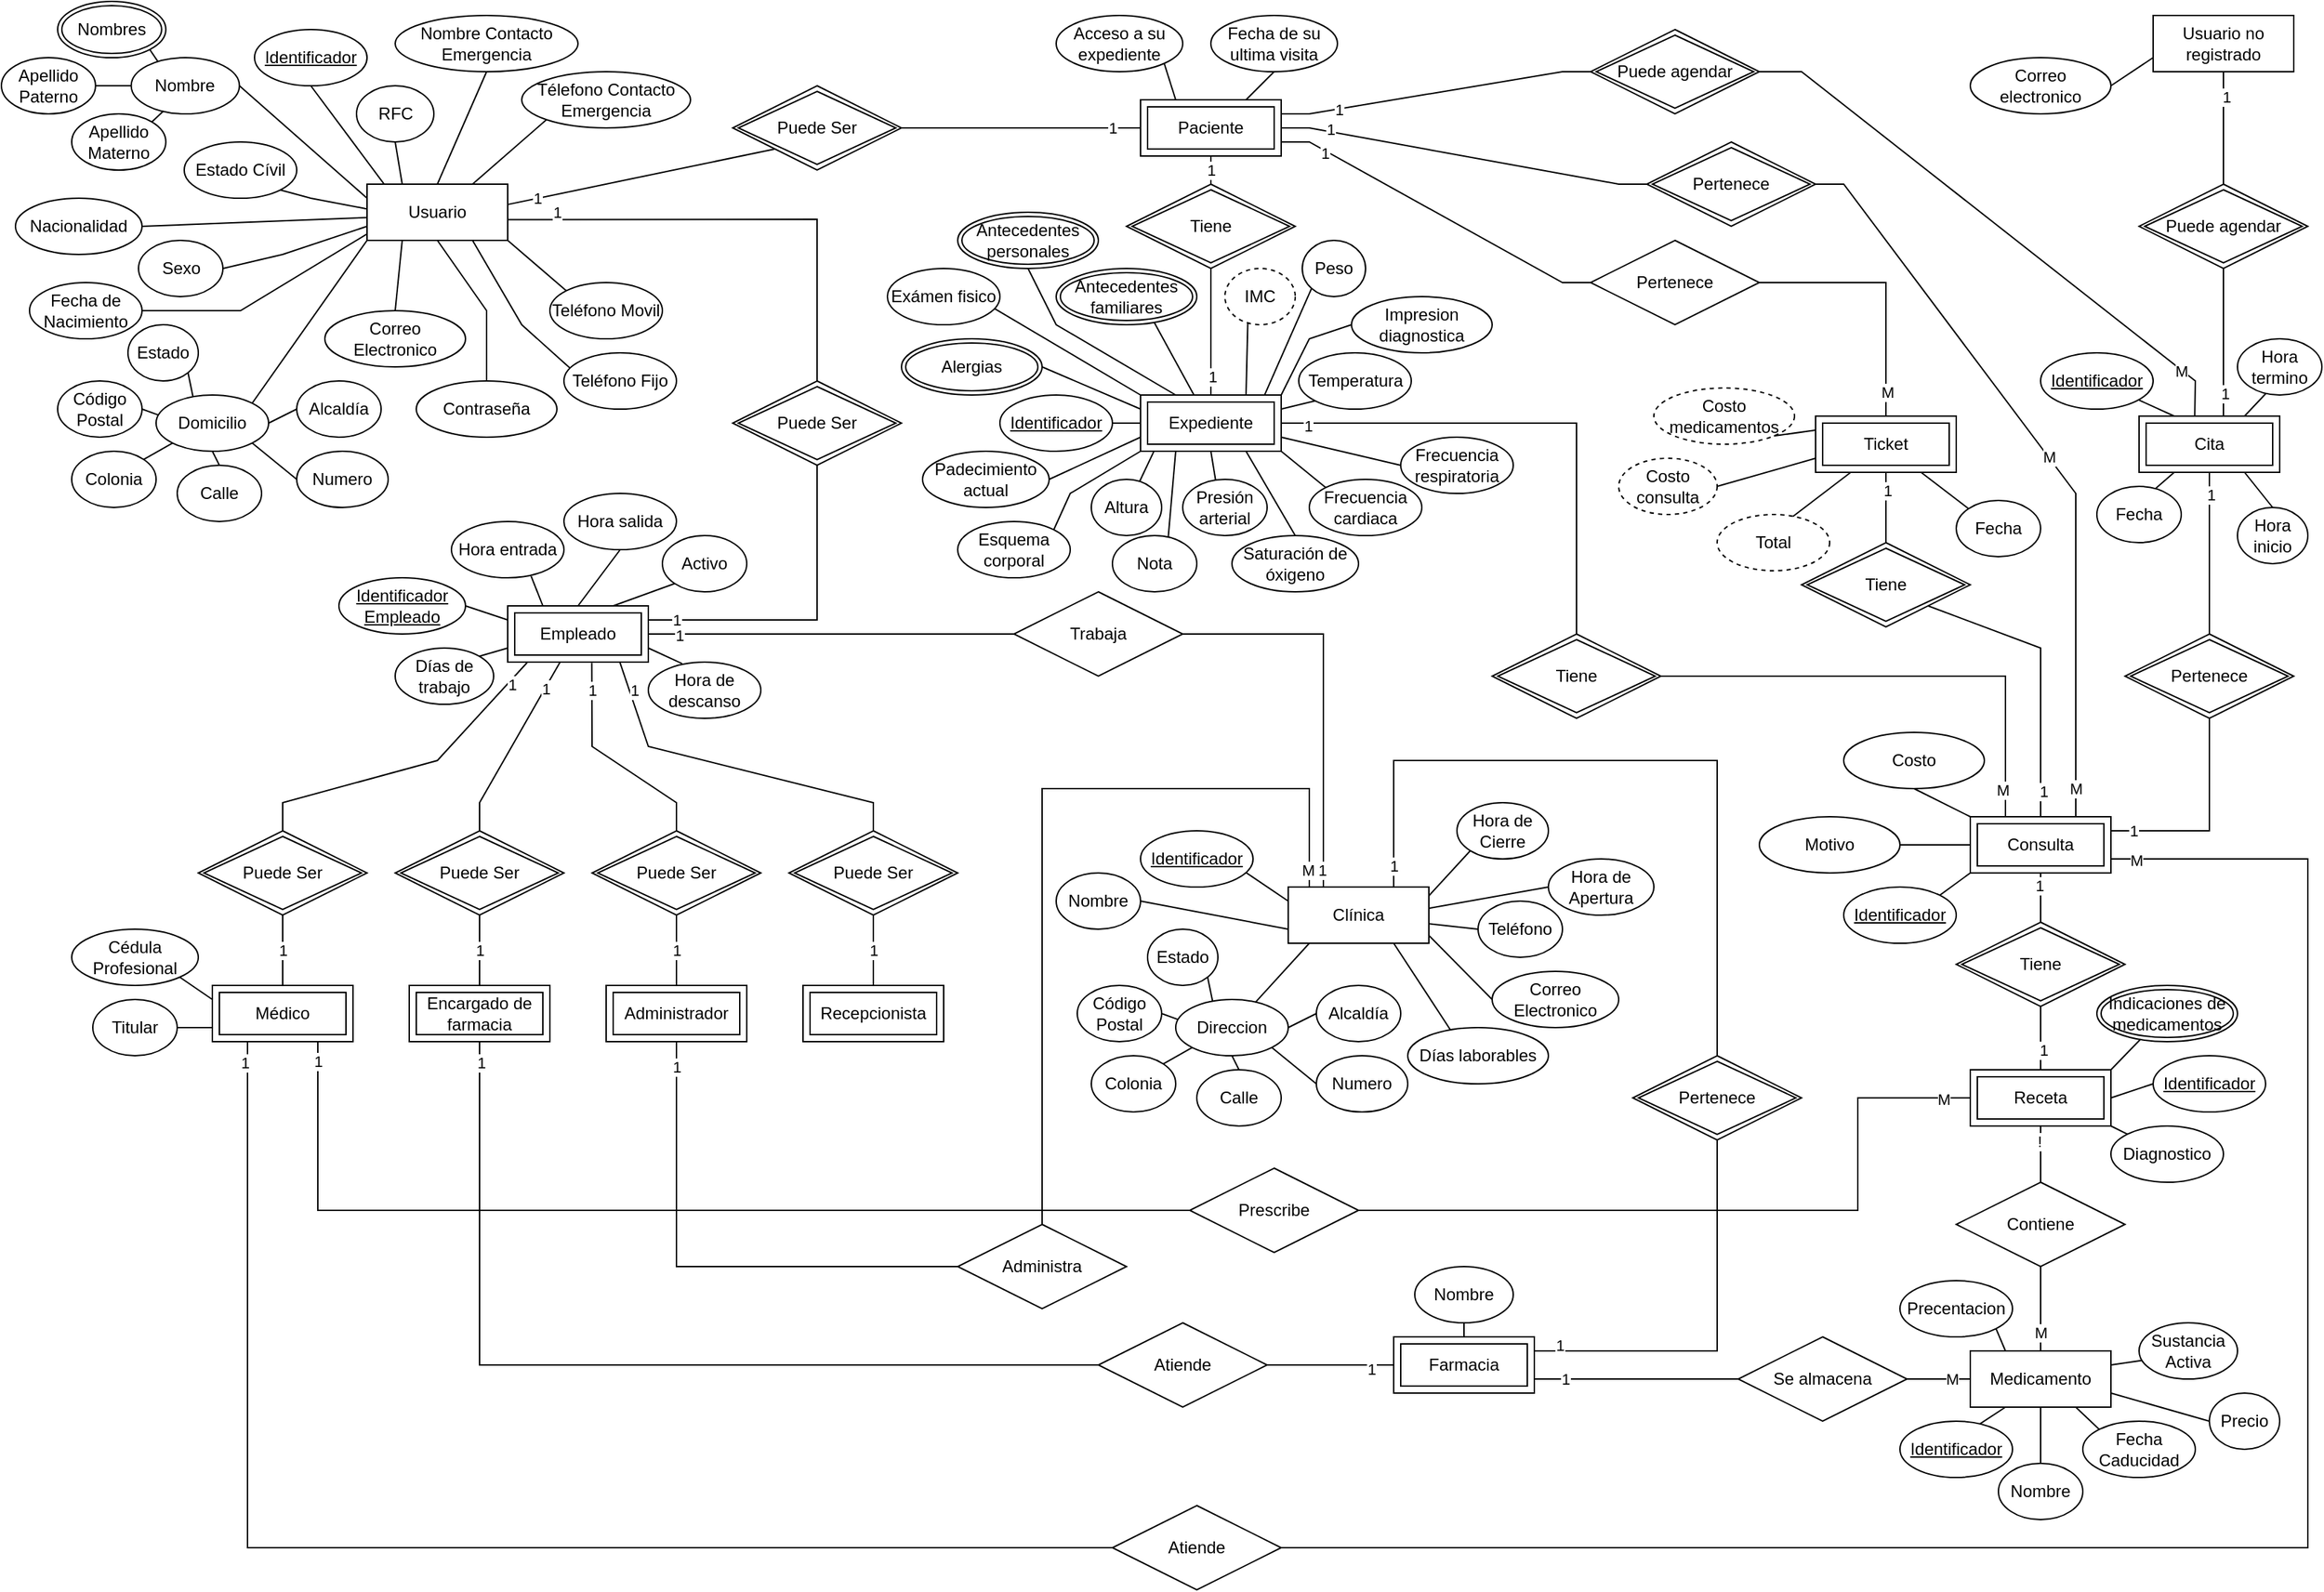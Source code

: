 <mxfile version="13.11.0" type="github">
  <diagram id="R2lEEEUBdFMjLlhIrx00" name="Page-1">
    <mxGraphModel dx="1767" dy="841" grid="1" gridSize="10" guides="1" tooltips="1" connect="1" arrows="1" fold="1" page="1" pageScale="1" pageWidth="850" pageHeight="1100" math="0" shadow="0" extFonts="Permanent Marker^https://fonts.googleapis.com/css?family=Permanent+Marker">
      <root>
        <mxCell id="0" />
        <mxCell id="1" parent="0" />
        <mxCell id="zJtz_LSSslF1Z7QcBkcL-82" value="Puede Ser" style="shape=rhombus;double=1;perimeter=rhombusPerimeter;whiteSpace=wrap;html=1;align=center;" parent="1" vertex="1">
          <mxGeometry x="560" y="100" width="120" height="60" as="geometry" />
        </mxCell>
        <mxCell id="zJtz_LSSslF1Z7QcBkcL-83" value="" style="endArrow=none;html=1;rounded=0;exitX=1.002;exitY=0.361;exitDx=0;exitDy=0;entryX=0;entryY=1;entryDx=0;entryDy=0;exitPerimeter=0;" parent="1" source="zJtz_LSSslF1Z7QcBkcL-1" target="zJtz_LSSslF1Z7QcBkcL-82" edge="1">
          <mxGeometry relative="1" as="geometry">
            <mxPoint x="710" y="250" as="sourcePoint" />
            <mxPoint x="870" y="250" as="targetPoint" />
            <Array as="points" />
          </mxGeometry>
        </mxCell>
        <mxCell id="kYmDUSl5RJJaXcdnYRZf-2" value="1" style="edgeLabel;html=1;align=center;verticalAlign=middle;resizable=0;points=[];" vertex="1" connectable="0" parent="zJtz_LSSslF1Z7QcBkcL-83">
          <mxGeometry x="-0.412" relative="1" as="geometry">
            <mxPoint x="-35.68" y="7.09" as="offset" />
          </mxGeometry>
        </mxCell>
        <mxCell id="zJtz_LSSslF1Z7QcBkcL-84" value="" style="endArrow=none;html=1;rounded=0;exitX=1;exitY=0.5;exitDx=0;exitDy=0;entryX=0;entryY=0.5;entryDx=0;entryDy=0;" parent="1" source="zJtz_LSSslF1Z7QcBkcL-82" target="zJtz_LSSslF1Z7QcBkcL-2" edge="1">
          <mxGeometry relative="1" as="geometry">
            <mxPoint x="710" y="250" as="sourcePoint" />
            <mxPoint x="870" y="250" as="targetPoint" />
            <Array as="points" />
          </mxGeometry>
        </mxCell>
        <mxCell id="kYmDUSl5RJJaXcdnYRZf-3" value="1" style="edgeLabel;html=1;align=center;verticalAlign=middle;resizable=0;points=[];" vertex="1" connectable="0" parent="zJtz_LSSslF1Z7QcBkcL-84">
          <mxGeometry x="0.178" y="-4" relative="1" as="geometry">
            <mxPoint x="50" y="-4" as="offset" />
          </mxGeometry>
        </mxCell>
        <mxCell id="zJtz_LSSslF1Z7QcBkcL-90" value="Puede Ser" style="shape=rhombus;double=1;perimeter=rhombusPerimeter;whiteSpace=wrap;html=1;align=center;" parent="1" vertex="1">
          <mxGeometry x="560" y="310" width="120" height="60" as="geometry" />
        </mxCell>
        <mxCell id="zJtz_LSSslF1Z7QcBkcL-91" value="" style="endArrow=none;html=1;rounded=0;exitX=1;exitY=0.632;exitDx=0;exitDy=0;entryX=0.5;entryY=0;entryDx=0;entryDy=0;exitPerimeter=0;" parent="1" source="zJtz_LSSslF1Z7QcBkcL-1" target="zJtz_LSSslF1Z7QcBkcL-90" edge="1">
          <mxGeometry relative="1" as="geometry">
            <mxPoint x="960" y="260" as="sourcePoint" />
            <mxPoint x="1120" y="260" as="targetPoint" />
            <Array as="points">
              <mxPoint x="620" y="195" />
            </Array>
          </mxGeometry>
        </mxCell>
        <mxCell id="kYmDUSl5RJJaXcdnYRZf-4" value="1" style="edgeLabel;html=1;align=center;verticalAlign=middle;resizable=0;points=[];" vertex="1" connectable="0" parent="zJtz_LSSslF1Z7QcBkcL-91">
          <mxGeometry x="-0.412" y="-1" relative="1" as="geometry">
            <mxPoint x="-63.33" y="-6.15" as="offset" />
          </mxGeometry>
        </mxCell>
        <mxCell id="zJtz_LSSslF1Z7QcBkcL-93" value="1" style="endArrow=none;html=1;rounded=0;exitX=0.5;exitY=1;exitDx=0;exitDy=0;entryX=1;entryY=0.25;entryDx=0;entryDy=0;" parent="1" source="zJtz_LSSslF1Z7QcBkcL-90" target="zJtz_LSSslF1Z7QcBkcL-92" edge="1">
          <mxGeometry x="0.826" relative="1" as="geometry">
            <mxPoint x="890" y="270" as="sourcePoint" />
            <mxPoint x="1050" y="270" as="targetPoint" />
            <Array as="points">
              <mxPoint x="620" y="480" />
            </Array>
            <mxPoint as="offset" />
          </mxGeometry>
        </mxCell>
        <mxCell id="zJtz_LSSslF1Z7QcBkcL-104" value="" style="endArrow=none;html=1;rounded=0;exitX=0.5;exitY=1;exitDx=0;exitDy=0;entryX=0.5;entryY=0;entryDx=0;entryDy=0;" parent="1" source="zJtz_LSSslF1Z7QcBkcL-98" target="zJtz_LSSslF1Z7QcBkcL-92" edge="1">
          <mxGeometry x="350" y="370" as="geometry">
            <mxPoint x="480" y="500" as="sourcePoint" />
            <mxPoint x="640" y="500" as="targetPoint" />
          </mxGeometry>
        </mxCell>
        <mxCell id="zJtz_LSSslF1Z7QcBkcL-92" value="Empleado" style="shape=ext;margin=3;double=1;whiteSpace=wrap;html=1;align=center;" parent="1" vertex="1">
          <mxGeometry x="400" y="470" width="100" height="40" as="geometry" />
        </mxCell>
        <mxCell id="zJtz_LSSslF1Z7QcBkcL-94" value="Identificador Empleado" style="ellipse;whiteSpace=wrap;html=1;align=center;fontStyle=4;" parent="1" vertex="1">
          <mxGeometry x="280" y="450" width="90" height="40" as="geometry" />
        </mxCell>
        <mxCell id="zJtz_LSSslF1Z7QcBkcL-95" value="Hora de descanso" style="ellipse;whiteSpace=wrap;html=1;align=center;" parent="1" vertex="1">
          <mxGeometry x="500" y="510" width="80" height="40" as="geometry" />
        </mxCell>
        <mxCell id="zJtz_LSSslF1Z7QcBkcL-96" value="Días de trabajo" style="ellipse;whiteSpace=wrap;html=1;align=center;" parent="1" vertex="1">
          <mxGeometry x="320" y="500" width="70" height="40" as="geometry" />
        </mxCell>
        <mxCell id="zJtz_LSSslF1Z7QcBkcL-97" value="Hora entrada" style="ellipse;whiteSpace=wrap;html=1;align=center;" parent="1" vertex="1">
          <mxGeometry x="360" y="410" width="80" height="40" as="geometry" />
        </mxCell>
        <mxCell id="zJtz_LSSslF1Z7QcBkcL-99" value="Activo" style="ellipse;whiteSpace=wrap;html=1;align=center;" parent="1" vertex="1">
          <mxGeometry x="510" y="420" width="60" height="40" as="geometry" />
        </mxCell>
        <mxCell id="zJtz_LSSslF1Z7QcBkcL-100" value="" style="endArrow=none;html=1;rounded=0;entryX=0;entryY=0.25;entryDx=0;entryDy=0;" parent="1" target="zJtz_LSSslF1Z7QcBkcL-92" edge="1">
          <mxGeometry x="350" y="370" as="geometry">
            <mxPoint x="370" y="470" as="sourcePoint" />
            <mxPoint x="640" y="500" as="targetPoint" />
          </mxGeometry>
        </mxCell>
        <mxCell id="zJtz_LSSslF1Z7QcBkcL-101" value="" style="endArrow=none;html=1;rounded=0;exitX=1;exitY=0;exitDx=0;exitDy=0;entryX=0;entryY=0.75;entryDx=0;entryDy=0;" parent="1" source="zJtz_LSSslF1Z7QcBkcL-96" target="zJtz_LSSslF1Z7QcBkcL-92" edge="1">
          <mxGeometry x="350" y="370" as="geometry">
            <mxPoint x="480" y="500" as="sourcePoint" />
            <mxPoint x="640" y="500" as="targetPoint" />
          </mxGeometry>
        </mxCell>
        <mxCell id="zJtz_LSSslF1Z7QcBkcL-102" value="" style="endArrow=none;html=1;rounded=0;exitX=0.3;exitY=0.026;exitDx=0;exitDy=0;exitPerimeter=0;entryX=1;entryY=0.75;entryDx=0;entryDy=0;" parent="1" source="zJtz_LSSslF1Z7QcBkcL-95" target="zJtz_LSSslF1Z7QcBkcL-92" edge="1">
          <mxGeometry x="350" y="370" as="geometry">
            <mxPoint x="480" y="500" as="sourcePoint" />
            <mxPoint x="640" y="500" as="targetPoint" />
          </mxGeometry>
        </mxCell>
        <mxCell id="zJtz_LSSslF1Z7QcBkcL-103" value="" style="endArrow=none;html=1;rounded=0;exitX=0.708;exitY=0.969;exitDx=0;exitDy=0;exitPerimeter=0;entryX=0.25;entryY=0;entryDx=0;entryDy=0;" parent="1" source="zJtz_LSSslF1Z7QcBkcL-97" target="zJtz_LSSslF1Z7QcBkcL-92" edge="1">
          <mxGeometry x="350" y="370" as="geometry">
            <mxPoint x="480" y="500" as="sourcePoint" />
            <mxPoint x="640" y="500" as="targetPoint" />
          </mxGeometry>
        </mxCell>
        <mxCell id="zJtz_LSSslF1Z7QcBkcL-105" value="" style="endArrow=none;html=1;rounded=0;exitX=0.75;exitY=0;exitDx=0;exitDy=0;entryX=0;entryY=1;entryDx=0;entryDy=0;" parent="1" source="zJtz_LSSslF1Z7QcBkcL-92" target="zJtz_LSSslF1Z7QcBkcL-99" edge="1">
          <mxGeometry x="350" y="370" as="geometry">
            <mxPoint x="480" y="500" as="sourcePoint" />
            <mxPoint x="640" y="500" as="targetPoint" />
          </mxGeometry>
        </mxCell>
        <mxCell id="zJtz_LSSslF1Z7QcBkcL-1" value="Usuario" style="whiteSpace=wrap;html=1;align=center;" parent="1" vertex="1">
          <mxGeometry x="300" y="170" width="100" height="40" as="geometry" />
        </mxCell>
        <mxCell id="zJtz_LSSslF1Z7QcBkcL-3" value="Identificador" style="ellipse;whiteSpace=wrap;html=1;align=center;fontStyle=4;" parent="1" vertex="1">
          <mxGeometry x="220" y="60" width="80" height="40" as="geometry" />
        </mxCell>
        <mxCell id="zJtz_LSSslF1Z7QcBkcL-9" value="Sexo" style="ellipse;whiteSpace=wrap;html=1;align=center;" parent="1" vertex="1">
          <mxGeometry x="137.5" y="210" width="60" height="40" as="geometry" />
        </mxCell>
        <mxCell id="zJtz_LSSslF1Z7QcBkcL-10" value="Teléfono Fijo" style="ellipse;whiteSpace=wrap;html=1;align=center;" parent="1" vertex="1">
          <mxGeometry x="440" y="290" width="80" height="40" as="geometry" />
        </mxCell>
        <mxCell id="zJtz_LSSslF1Z7QcBkcL-11" value="Teléfono Movil" style="ellipse;whiteSpace=wrap;html=1;align=center;" parent="1" vertex="1">
          <mxGeometry x="430" y="240" width="80" height="40" as="geometry" />
        </mxCell>
        <mxCell id="zJtz_LSSslF1Z7QcBkcL-12" value="Nacionalidad" style="ellipse;whiteSpace=wrap;html=1;align=center;" parent="1" vertex="1">
          <mxGeometry x="50" y="180" width="90" height="40" as="geometry" />
        </mxCell>
        <mxCell id="zJtz_LSSslF1Z7QcBkcL-13" value="RFC" style="ellipse;whiteSpace=wrap;html=1;align=center;" parent="1" vertex="1">
          <mxGeometry x="292.5" y="100" width="55" height="40" as="geometry" />
        </mxCell>
        <mxCell id="zJtz_LSSslF1Z7QcBkcL-15" value="Contraseña" style="ellipse;whiteSpace=wrap;html=1;align=center;" parent="1" vertex="1">
          <mxGeometry x="335" y="310" width="100" height="40" as="geometry" />
        </mxCell>
        <mxCell id="zJtz_LSSslF1Z7QcBkcL-18" value="Estado Cívil" style="ellipse;whiteSpace=wrap;html=1;align=center;" parent="1" vertex="1">
          <mxGeometry x="170" y="140" width="80" height="40" as="geometry" />
        </mxCell>
        <mxCell id="zJtz_LSSslF1Z7QcBkcL-25" value="Nombre Contacto Emergencia" style="ellipse;whiteSpace=wrap;html=1;align=center;" parent="1" vertex="1">
          <mxGeometry x="320" y="50" width="130" height="40" as="geometry" />
        </mxCell>
        <mxCell id="zJtz_LSSslF1Z7QcBkcL-26" value="Télefono Contacto Emergencia" style="ellipse;whiteSpace=wrap;html=1;align=center;" parent="1" vertex="1">
          <mxGeometry x="410" y="90" width="120" height="40" as="geometry" />
        </mxCell>
        <mxCell id="zJtz_LSSslF1Z7QcBkcL-8" value="Fecha de Nacimiento" style="ellipse;whiteSpace=wrap;html=1;align=center;" parent="1" vertex="1">
          <mxGeometry x="60" y="240" width="80" height="40" as="geometry" />
        </mxCell>
        <mxCell id="zJtz_LSSslF1Z7QcBkcL-14" value="Correo Electronico" style="ellipse;whiteSpace=wrap;html=1;align=center;" parent="1" vertex="1">
          <mxGeometry x="270" y="260" width="100" height="40" as="geometry" />
        </mxCell>
        <mxCell id="zJtz_LSSslF1Z7QcBkcL-57" value="" style="endArrow=none;html=1;rounded=0;entryX=0;entryY=1;entryDx=0;entryDy=0;exitX=1;exitY=0;exitDx=0;exitDy=0;" parent="1" source="zJtz_LSSslF1Z7QcBkcL-16" target="zJtz_LSSslF1Z7QcBkcL-1" edge="1">
          <mxGeometry x="40" y="40" as="geometry">
            <mxPoint x="170" y="450" as="sourcePoint" />
            <mxPoint x="330" y="450" as="targetPoint" />
            <Array as="points" />
          </mxGeometry>
        </mxCell>
        <mxCell id="zJtz_LSSslF1Z7QcBkcL-58" value="" style="endArrow=none;html=1;rounded=0;exitX=1;exitY=0.5;exitDx=0;exitDy=0;entryX=0.002;entryY=0.882;entryDx=0;entryDy=0;entryPerimeter=0;" parent="1" source="zJtz_LSSslF1Z7QcBkcL-8" target="zJtz_LSSslF1Z7QcBkcL-1" edge="1">
          <mxGeometry x="40" y="40" as="geometry">
            <mxPoint x="150" y="260" as="sourcePoint" />
            <mxPoint x="310" y="260" as="targetPoint" />
            <Array as="points">
              <mxPoint x="210" y="260" />
            </Array>
          </mxGeometry>
        </mxCell>
        <mxCell id="zJtz_LSSslF1Z7QcBkcL-59" value="" style="endArrow=none;html=1;rounded=0;exitX=1;exitY=0.5;exitDx=0;exitDy=0;entryX=0;entryY=0.75;entryDx=0;entryDy=0;" parent="1" source="zJtz_LSSslF1Z7QcBkcL-9" target="zJtz_LSSslF1Z7QcBkcL-1" edge="1">
          <mxGeometry x="40" y="40" as="geometry">
            <mxPoint x="150" y="260" as="sourcePoint" />
            <mxPoint x="310" y="260" as="targetPoint" />
            <Array as="points">
              <mxPoint x="240" y="220" />
            </Array>
          </mxGeometry>
        </mxCell>
        <mxCell id="zJtz_LSSslF1Z7QcBkcL-60" value="" style="endArrow=none;html=1;rounded=0;exitX=1;exitY=0.5;exitDx=0;exitDy=0;entryX=0;entryY=0.594;entryDx=0;entryDy=0;entryPerimeter=0;" parent="1" source="zJtz_LSSslF1Z7QcBkcL-12" target="zJtz_LSSslF1Z7QcBkcL-1" edge="1">
          <mxGeometry x="40" y="40" as="geometry">
            <mxPoint x="210" y="200" as="sourcePoint" />
            <mxPoint x="370" y="200" as="targetPoint" />
          </mxGeometry>
        </mxCell>
        <mxCell id="zJtz_LSSslF1Z7QcBkcL-62" value="" style="endArrow=none;html=1;rounded=0;exitX=1;exitY=1;exitDx=0;exitDy=0;entryX=-0.002;entryY=0.44;entryDx=0;entryDy=0;entryPerimeter=0;" parent="1" source="zJtz_LSSslF1Z7QcBkcL-18" target="zJtz_LSSslF1Z7QcBkcL-1" edge="1">
          <mxGeometry x="40" y="40" as="geometry">
            <mxPoint x="210" y="160" as="sourcePoint" />
            <mxPoint x="370" y="160" as="targetPoint" />
            <Array as="points">
              <mxPoint x="260" y="180" />
            </Array>
          </mxGeometry>
        </mxCell>
        <mxCell id="zJtz_LSSslF1Z7QcBkcL-63" value="" style="endArrow=none;html=1;rounded=0;exitX=1;exitY=0.5;exitDx=0;exitDy=0;entryX=0;entryY=0.25;entryDx=0;entryDy=0;" parent="1" source="zJtz_LSSslF1Z7QcBkcL-5" target="zJtz_LSSslF1Z7QcBkcL-1" edge="1">
          <mxGeometry x="40" y="40" as="geometry">
            <mxPoint x="210" y="180" as="sourcePoint" />
            <mxPoint x="370" y="180" as="targetPoint" />
          </mxGeometry>
        </mxCell>
        <mxCell id="zJtz_LSSslF1Z7QcBkcL-64" value="" style="endArrow=none;html=1;rounded=0;exitX=0.5;exitY=1;exitDx=0;exitDy=0;entryX=0.122;entryY=0.002;entryDx=0;entryDy=0;entryPerimeter=0;" parent="1" source="zJtz_LSSslF1Z7QcBkcL-3" target="zJtz_LSSslF1Z7QcBkcL-1" edge="1">
          <mxGeometry x="40" y="40" as="geometry">
            <mxPoint x="210" y="120" as="sourcePoint" />
            <mxPoint x="370" y="120" as="targetPoint" />
            <Array as="points" />
          </mxGeometry>
        </mxCell>
        <mxCell id="zJtz_LSSslF1Z7QcBkcL-65" value="" style="endArrow=none;html=1;rounded=0;exitX=0.5;exitY=1;exitDx=0;exitDy=0;entryX=0.25;entryY=0;entryDx=0;entryDy=0;" parent="1" source="zJtz_LSSslF1Z7QcBkcL-13" target="zJtz_LSSslF1Z7QcBkcL-1" edge="1">
          <mxGeometry x="40" y="40" as="geometry">
            <mxPoint x="210" y="240" as="sourcePoint" />
            <mxPoint x="370" y="240" as="targetPoint" />
          </mxGeometry>
        </mxCell>
        <mxCell id="zJtz_LSSslF1Z7QcBkcL-66" value="" style="endArrow=none;html=1;rounded=0;exitX=0.5;exitY=1;exitDx=0;exitDy=0;entryX=0.5;entryY=0;entryDx=0;entryDy=0;" parent="1" source="zJtz_LSSslF1Z7QcBkcL-25" target="zJtz_LSSslF1Z7QcBkcL-1" edge="1">
          <mxGeometry x="40" y="40" as="geometry">
            <mxPoint x="210" y="180" as="sourcePoint" />
            <mxPoint x="370" y="180" as="targetPoint" />
          </mxGeometry>
        </mxCell>
        <mxCell id="zJtz_LSSslF1Z7QcBkcL-67" value="" style="endArrow=none;html=1;rounded=0;exitX=0;exitY=1;exitDx=0;exitDy=0;entryX=0.75;entryY=0;entryDx=0;entryDy=0;" parent="1" source="zJtz_LSSslF1Z7QcBkcL-26" target="zJtz_LSSslF1Z7QcBkcL-1" edge="1">
          <mxGeometry x="40" y="40" as="geometry">
            <mxPoint x="210" y="180" as="sourcePoint" />
            <mxPoint x="370" y="180" as="targetPoint" />
          </mxGeometry>
        </mxCell>
        <mxCell id="zJtz_LSSslF1Z7QcBkcL-68" value="" style="endArrow=none;html=1;rounded=0;exitX=0.5;exitY=0;exitDx=0;exitDy=0;entryX=0.25;entryY=1;entryDx=0;entryDy=0;" parent="1" source="zJtz_LSSslF1Z7QcBkcL-14" target="zJtz_LSSslF1Z7QcBkcL-1" edge="1">
          <mxGeometry x="40" y="40" as="geometry">
            <mxPoint x="210" y="290" as="sourcePoint" />
            <mxPoint x="370" y="290" as="targetPoint" />
          </mxGeometry>
        </mxCell>
        <mxCell id="zJtz_LSSslF1Z7QcBkcL-69" value="" style="endArrow=none;html=1;rounded=0;exitX=0.5;exitY=0;exitDx=0;exitDy=0;entryX=0.5;entryY=1;entryDx=0;entryDy=0;" parent="1" source="zJtz_LSSslF1Z7QcBkcL-15" target="zJtz_LSSslF1Z7QcBkcL-1" edge="1">
          <mxGeometry x="40" y="40" as="geometry">
            <mxPoint x="210" y="290" as="sourcePoint" />
            <mxPoint x="370" y="290" as="targetPoint" />
            <Array as="points">
              <mxPoint x="385" y="260" />
            </Array>
          </mxGeometry>
        </mxCell>
        <mxCell id="zJtz_LSSslF1Z7QcBkcL-70" value="" style="endArrow=none;html=1;rounded=0;exitX=0.056;exitY=0.276;exitDx=0;exitDy=0;entryX=0.75;entryY=1;entryDx=0;entryDy=0;exitPerimeter=0;" parent="1" source="zJtz_LSSslF1Z7QcBkcL-10" target="zJtz_LSSslF1Z7QcBkcL-1" edge="1">
          <mxGeometry x="40" y="40" as="geometry">
            <mxPoint x="210" y="290" as="sourcePoint" />
            <mxPoint x="370" y="290" as="targetPoint" />
            <Array as="points">
              <mxPoint x="410" y="270" />
            </Array>
          </mxGeometry>
        </mxCell>
        <mxCell id="zJtz_LSSslF1Z7QcBkcL-71" value="" style="endArrow=none;html=1;rounded=0;exitX=0;exitY=0;exitDx=0;exitDy=0;entryX=1;entryY=1;entryDx=0;entryDy=0;" parent="1" source="zJtz_LSSslF1Z7QcBkcL-11" target="zJtz_LSSslF1Z7QcBkcL-1" edge="1">
          <mxGeometry x="40" y="40" as="geometry">
            <mxPoint x="210" y="290" as="sourcePoint" />
            <mxPoint x="370" y="290" as="targetPoint" />
          </mxGeometry>
        </mxCell>
        <mxCell id="zJtz_LSSslF1Z7QcBkcL-5" value="Nombre" style="ellipse;whiteSpace=wrap;html=1;align=center;" parent="1" vertex="1">
          <mxGeometry x="132.308" y="80" width="76.923" height="40" as="geometry" />
        </mxCell>
        <mxCell id="zJtz_LSSslF1Z7QcBkcL-6" value="Apellido Materno" style="ellipse;whiteSpace=wrap;html=1;align=center;" parent="1" vertex="1">
          <mxGeometry x="90" y="120" width="66.92" height="40" as="geometry" />
        </mxCell>
        <mxCell id="zJtz_LSSslF1Z7QcBkcL-31" style="edgeStyle=orthogonalEdgeStyle;rounded=0;orthogonalLoop=1;jettySize=auto;html=1;exitX=1;exitY=0.5;exitDx=0;exitDy=0;entryX=0;entryY=0.5;entryDx=0;entryDy=0;endArrow=none;endFill=0;" parent="1" source="zJtz_LSSslF1Z7QcBkcL-7" target="zJtz_LSSslF1Z7QcBkcL-5" edge="1">
          <mxGeometry x="40" y="30" as="geometry" />
        </mxCell>
        <mxCell id="zJtz_LSSslF1Z7QcBkcL-7" value="Apellido Paterno" style="ellipse;whiteSpace=wrap;html=1;align=center;" parent="1" vertex="1">
          <mxGeometry x="40" y="80" width="66.92" height="40" as="geometry" />
        </mxCell>
        <mxCell id="zJtz_LSSslF1Z7QcBkcL-27" value="Nombres" style="ellipse;shape=doubleEllipse;margin=3;whiteSpace=wrap;html=1;align=center;" parent="1" vertex="1">
          <mxGeometry x="80" y="40" width="76.923" height="40" as="geometry" />
        </mxCell>
        <mxCell id="zJtz_LSSslF1Z7QcBkcL-73" value="" style="endArrow=none;html=1;rounded=0;exitX=1;exitY=0;exitDx=0;exitDy=0;entryX=0.298;entryY=0.949;entryDx=0;entryDy=0;entryPerimeter=0;" parent="1" source="zJtz_LSSslF1Z7QcBkcL-6" target="zJtz_LSSslF1Z7QcBkcL-5" edge="1">
          <mxGeometry x="40" y="40" as="geometry">
            <mxPoint x="130" y="140" as="sourcePoint" />
            <mxPoint x="290" y="140" as="targetPoint" />
          </mxGeometry>
        </mxCell>
        <mxCell id="zJtz_LSSslF1Z7QcBkcL-74" value="" style="endArrow=none;html=1;rounded=0;exitX=1;exitY=1;exitDx=0;exitDy=0;entryX=0.248;entryY=0.073;entryDx=0;entryDy=0;entryPerimeter=0;" parent="1" source="zJtz_LSSslF1Z7QcBkcL-27" target="zJtz_LSSslF1Z7QcBkcL-5" edge="1">
          <mxGeometry x="40" y="40" as="geometry">
            <mxPoint x="80" y="100" as="sourcePoint" />
            <mxPoint x="240" y="100" as="targetPoint" />
          </mxGeometry>
        </mxCell>
        <mxCell id="zJtz_LSSslF1Z7QcBkcL-16" value="Domicilio" style="ellipse;whiteSpace=wrap;html=1;align=center;" parent="1" vertex="1">
          <mxGeometry x="150" y="320" width="80" height="40" as="geometry" />
        </mxCell>
        <mxCell id="zJtz_LSSslF1Z7QcBkcL-19" value="Calle" style="ellipse;whiteSpace=wrap;html=1;align=center;" parent="1" vertex="1">
          <mxGeometry x="165" y="370" width="60" height="40" as="geometry" />
        </mxCell>
        <mxCell id="zJtz_LSSslF1Z7QcBkcL-20" value="Numero" style="ellipse;whiteSpace=wrap;html=1;align=center;" parent="1" vertex="1">
          <mxGeometry x="250" y="360" width="65" height="40" as="geometry" />
        </mxCell>
        <mxCell id="zJtz_LSSslF1Z7QcBkcL-21" value="Colonia" style="ellipse;whiteSpace=wrap;html=1;align=center;" parent="1" vertex="1">
          <mxGeometry x="90" y="360" width="60" height="40" as="geometry" />
        </mxCell>
        <mxCell id="zJtz_LSSslF1Z7QcBkcL-22" value="Código Postal" style="ellipse;whiteSpace=wrap;html=1;align=center;" parent="1" vertex="1">
          <mxGeometry x="80" y="310" width="60" height="40" as="geometry" />
        </mxCell>
        <mxCell id="zJtz_LSSslF1Z7QcBkcL-23" value="Alcaldía" style="ellipse;whiteSpace=wrap;html=1;align=center;" parent="1" vertex="1">
          <mxGeometry x="250" y="310" width="60" height="40" as="geometry" />
        </mxCell>
        <mxCell id="zJtz_LSSslF1Z7QcBkcL-24" value="Estado" style="ellipse;whiteSpace=wrap;html=1;align=center;" parent="1" vertex="1">
          <mxGeometry x="130" y="270" width="50" height="40" as="geometry" />
        </mxCell>
        <mxCell id="zJtz_LSSslF1Z7QcBkcL-75" value="" style="endArrow=none;html=1;rounded=0;exitX=1;exitY=0.5;exitDx=0;exitDy=0;entryX=0.019;entryY=0.354;entryDx=0;entryDy=0;entryPerimeter=0;" parent="1" source="zJtz_LSSslF1Z7QcBkcL-22" target="zJtz_LSSslF1Z7QcBkcL-16" edge="1">
          <mxGeometry x="40" y="40" as="geometry">
            <mxPoint x="130" y="330" as="sourcePoint" />
            <mxPoint x="290" y="330" as="targetPoint" />
          </mxGeometry>
        </mxCell>
        <mxCell id="zJtz_LSSslF1Z7QcBkcL-76" value="" style="endArrow=none;html=1;rounded=0;exitX=1;exitY=1;exitDx=0;exitDy=0;entryX=0.328;entryY=0.032;entryDx=0;entryDy=0;entryPerimeter=0;" parent="1" source="zJtz_LSSslF1Z7QcBkcL-24" target="zJtz_LSSslF1Z7QcBkcL-16" edge="1">
          <mxGeometry x="40" y="40" as="geometry">
            <mxPoint x="130" y="330" as="sourcePoint" />
            <mxPoint x="290" y="330" as="targetPoint" />
          </mxGeometry>
        </mxCell>
        <mxCell id="zJtz_LSSslF1Z7QcBkcL-77" value="" style="endArrow=none;html=1;rounded=0;exitX=1;exitY=0;exitDx=0;exitDy=0;entryX=0;entryY=1;entryDx=0;entryDy=0;" parent="1" source="zJtz_LSSslF1Z7QcBkcL-21" target="zJtz_LSSslF1Z7QcBkcL-16" edge="1">
          <mxGeometry x="40" y="40" as="geometry">
            <mxPoint x="130" y="390" as="sourcePoint" />
            <mxPoint x="290" y="390" as="targetPoint" />
          </mxGeometry>
        </mxCell>
        <mxCell id="zJtz_LSSslF1Z7QcBkcL-78" value="" style="endArrow=none;html=1;rounded=0;exitX=0.5;exitY=0;exitDx=0;exitDy=0;entryX=0.5;entryY=1;entryDx=0;entryDy=0;" parent="1" source="zJtz_LSSslF1Z7QcBkcL-19" target="zJtz_LSSslF1Z7QcBkcL-16" edge="1">
          <mxGeometry x="40" y="40" as="geometry">
            <mxPoint x="130" y="390" as="sourcePoint" />
            <mxPoint x="290" y="390" as="targetPoint" />
          </mxGeometry>
        </mxCell>
        <mxCell id="zJtz_LSSslF1Z7QcBkcL-79" value="" style="endArrow=none;html=1;rounded=0;exitX=0;exitY=0.5;exitDx=0;exitDy=0;entryX=1;entryY=1;entryDx=0;entryDy=0;" parent="1" source="zJtz_LSSslF1Z7QcBkcL-20" target="zJtz_LSSslF1Z7QcBkcL-16" edge="1">
          <mxGeometry x="40" y="40" as="geometry">
            <mxPoint x="190" y="380" as="sourcePoint" />
            <mxPoint x="350" y="380" as="targetPoint" />
          </mxGeometry>
        </mxCell>
        <mxCell id="zJtz_LSSslF1Z7QcBkcL-80" value="" style="endArrow=none;html=1;rounded=0;exitX=0;exitY=0.5;exitDx=0;exitDy=0;entryX=1;entryY=0.5;entryDx=0;entryDy=0;" parent="1" source="zJtz_LSSslF1Z7QcBkcL-23" target="zJtz_LSSslF1Z7QcBkcL-16" edge="1">
          <mxGeometry x="40" y="40" as="geometry">
            <mxPoint x="190" y="380" as="sourcePoint" />
            <mxPoint x="350" y="380" as="targetPoint" />
          </mxGeometry>
        </mxCell>
        <mxCell id="zJtz_LSSslF1Z7QcBkcL-98" value="Hora salida" style="ellipse;whiteSpace=wrap;html=1;align=center;" parent="1" vertex="1">
          <mxGeometry x="440" y="390" width="80" height="40" as="geometry" />
        </mxCell>
        <mxCell id="zJtz_LSSslF1Z7QcBkcL-2" value="Paciente" style="shape=ext;margin=3;double=1;whiteSpace=wrap;html=1;align=center;" parent="1" vertex="1">
          <mxGeometry x="850" y="110" width="100" height="40" as="geometry" />
        </mxCell>
        <mxCell id="zJtz_LSSslF1Z7QcBkcL-85" value="Fecha de su ultima visita" style="ellipse;whiteSpace=wrap;html=1;align=center;" parent="1" vertex="1">
          <mxGeometry x="900" y="50" width="90" height="40" as="geometry" />
        </mxCell>
        <mxCell id="zJtz_LSSslF1Z7QcBkcL-86" value="Acceso a su expediente" style="ellipse;whiteSpace=wrap;html=1;align=center;" parent="1" vertex="1">
          <mxGeometry x="790" y="50" width="90" height="40" as="geometry" />
        </mxCell>
        <mxCell id="zJtz_LSSslF1Z7QcBkcL-88" value="" style="endArrow=none;html=1;rounded=0;exitX=1;exitY=1;exitDx=0;exitDy=0;entryX=0.25;entryY=0;entryDx=0;entryDy=0;" parent="1" source="zJtz_LSSslF1Z7QcBkcL-86" target="zJtz_LSSslF1Z7QcBkcL-2" edge="1">
          <mxGeometry x="790" y="30" as="geometry">
            <mxPoint x="840" y="170" as="sourcePoint" />
            <mxPoint x="1000" y="170" as="targetPoint" />
          </mxGeometry>
        </mxCell>
        <mxCell id="zJtz_LSSslF1Z7QcBkcL-89" value="" style="endArrow=none;html=1;rounded=0;exitX=0.5;exitY=1;exitDx=0;exitDy=0;entryX=0.75;entryY=0;entryDx=0;entryDy=0;" parent="1" source="zJtz_LSSslF1Z7QcBkcL-85" target="zJtz_LSSslF1Z7QcBkcL-2" edge="1">
          <mxGeometry x="790" y="30" as="geometry">
            <mxPoint x="840" y="170" as="sourcePoint" />
            <mxPoint x="1000" y="170" as="targetPoint" />
          </mxGeometry>
        </mxCell>
        <mxCell id="zJtz_LSSslF1Z7QcBkcL-112" value="1" style="edgeStyle=orthogonalEdgeStyle;rounded=0;orthogonalLoop=1;jettySize=auto;html=1;exitX=0.5;exitY=1;exitDx=0;exitDy=0;entryX=0.5;entryY=0;entryDx=0;entryDy=0;endArrow=none;endFill=0;" parent="1" source="zJtz_LSSslF1Z7QcBkcL-110" target="zJtz_LSSslF1Z7QcBkcL-111" edge="1">
          <mxGeometry relative="1" as="geometry" />
        </mxCell>
        <mxCell id="zJtz_LSSslF1Z7QcBkcL-110" value="Puede Ser" style="shape=rhombus;double=1;perimeter=rhombusPerimeter;whiteSpace=wrap;html=1;align=center;" parent="1" vertex="1">
          <mxGeometry x="180" y="630" width="120" height="60" as="geometry" />
        </mxCell>
        <mxCell id="zJtz_LSSslF1Z7QcBkcL-111" value="Médico" style="shape=ext;margin=3;double=1;whiteSpace=wrap;html=1;align=center;" parent="1" vertex="1">
          <mxGeometry x="190" y="740" width="100" height="40" as="geometry" />
        </mxCell>
        <mxCell id="zJtz_LSSslF1Z7QcBkcL-113" value="" style="endArrow=none;html=1;rounded=0;exitX=0.5;exitY=0;exitDx=0;exitDy=0;entryX=0.138;entryY=1.009;entryDx=0;entryDy=0;entryPerimeter=0;" parent="1" source="zJtz_LSSslF1Z7QcBkcL-110" target="zJtz_LSSslF1Z7QcBkcL-92" edge="1">
          <mxGeometry relative="1" as="geometry">
            <mxPoint x="410" y="580" as="sourcePoint" />
            <mxPoint x="570" y="580" as="targetPoint" />
            <Array as="points">
              <mxPoint x="240" y="610" />
              <mxPoint x="350" y="580" />
            </Array>
          </mxGeometry>
        </mxCell>
        <mxCell id="kYmDUSl5RJJaXcdnYRZf-5" value="1" style="edgeLabel;html=1;align=center;verticalAlign=middle;resizable=0;points=[];" vertex="1" connectable="0" parent="zJtz_LSSslF1Z7QcBkcL-113">
          <mxGeometry x="0.833" y="-2" relative="1" as="geometry">
            <mxPoint as="offset" />
          </mxGeometry>
        </mxCell>
        <mxCell id="zJtz_LSSslF1Z7QcBkcL-116" value="1" style="edgeStyle=orthogonalEdgeStyle;rounded=0;orthogonalLoop=1;jettySize=auto;html=1;exitX=0.5;exitY=1;exitDx=0;exitDy=0;entryX=0.5;entryY=0;entryDx=0;entryDy=0;endArrow=none;endFill=0;" parent="1" source="zJtz_LSSslF1Z7QcBkcL-117" target="zJtz_LSSslF1Z7QcBkcL-115" edge="1">
          <mxGeometry relative="1" as="geometry" />
        </mxCell>
        <mxCell id="zJtz_LSSslF1Z7QcBkcL-114" value="Puede Ser" style="shape=rhombus;double=1;perimeter=rhombusPerimeter;whiteSpace=wrap;html=1;align=center;" parent="1" vertex="1">
          <mxGeometry x="320" y="630" width="120" height="60" as="geometry" />
        </mxCell>
        <mxCell id="zJtz_LSSslF1Z7QcBkcL-115" value="Administrador" style="shape=ext;margin=3;double=1;whiteSpace=wrap;html=1;align=center;" parent="1" vertex="1">
          <mxGeometry x="470" y="740" width="100" height="40" as="geometry" />
        </mxCell>
        <mxCell id="zJtz_LSSslF1Z7QcBkcL-117" value="Puede Ser" style="shape=rhombus;double=1;perimeter=rhombusPerimeter;whiteSpace=wrap;html=1;align=center;" parent="1" vertex="1">
          <mxGeometry x="460" y="630" width="120" height="60" as="geometry" />
        </mxCell>
        <mxCell id="zJtz_LSSslF1Z7QcBkcL-119" value="1" style="edgeStyle=orthogonalEdgeStyle;rounded=0;orthogonalLoop=1;jettySize=auto;html=1;exitX=0.5;exitY=0;exitDx=0;exitDy=0;entryX=0.5;entryY=1;entryDx=0;entryDy=0;endArrow=none;endFill=0;" parent="1" source="zJtz_LSSslF1Z7QcBkcL-118" target="zJtz_LSSslF1Z7QcBkcL-114" edge="1">
          <mxGeometry relative="1" as="geometry" />
        </mxCell>
        <mxCell id="zJtz_LSSslF1Z7QcBkcL-118" value="Encargado de farmacia" style="shape=ext;margin=3;double=1;whiteSpace=wrap;html=1;align=center;" parent="1" vertex="1">
          <mxGeometry x="330" y="740" width="100" height="40" as="geometry" />
        </mxCell>
        <mxCell id="zJtz_LSSslF1Z7QcBkcL-120" value="" style="endArrow=none;html=1;rounded=0;exitX=0.374;exitY=0.994;exitDx=0;exitDy=0;entryX=0.5;entryY=0;entryDx=0;entryDy=0;exitPerimeter=0;" parent="1" source="zJtz_LSSslF1Z7QcBkcL-92" target="zJtz_LSSslF1Z7QcBkcL-114" edge="1">
          <mxGeometry relative="1" as="geometry">
            <mxPoint x="640" y="600" as="sourcePoint" />
            <mxPoint x="800" y="600" as="targetPoint" />
            <Array as="points">
              <mxPoint x="380" y="610" />
            </Array>
          </mxGeometry>
        </mxCell>
        <mxCell id="kYmDUSl5RJJaXcdnYRZf-6" value="1" style="edgeLabel;html=1;align=center;verticalAlign=middle;resizable=0;points=[];" vertex="1" connectable="0" parent="zJtz_LSSslF1Z7QcBkcL-120">
          <mxGeometry x="-0.683" relative="1" as="geometry">
            <mxPoint as="offset" />
          </mxGeometry>
        </mxCell>
        <mxCell id="zJtz_LSSslF1Z7QcBkcL-121" value="1" style="endArrow=none;html=1;rounded=0;exitX=0.598;exitY=1.015;exitDx=0;exitDy=0;entryX=0.5;entryY=0;entryDx=0;entryDy=0;exitPerimeter=0;" parent="1" source="zJtz_LSSslF1Z7QcBkcL-92" target="zJtz_LSSslF1Z7QcBkcL-117" edge="1">
          <mxGeometry x="-0.744" relative="1" as="geometry">
            <mxPoint x="640" y="600" as="sourcePoint" />
            <mxPoint x="800" y="600" as="targetPoint" />
            <Array as="points">
              <mxPoint x="460" y="570" />
              <mxPoint x="520" y="610" />
            </Array>
            <mxPoint as="offset" />
          </mxGeometry>
        </mxCell>
        <mxCell id="zJtz_LSSslF1Z7QcBkcL-122" value="Puede Ser" style="shape=rhombus;double=1;perimeter=rhombusPerimeter;whiteSpace=wrap;html=1;align=center;" parent="1" vertex="1">
          <mxGeometry x="600" y="630" width="120" height="60" as="geometry" />
        </mxCell>
        <mxCell id="zJtz_LSSslF1Z7QcBkcL-123" value="Recepcionista" style="shape=ext;margin=3;double=1;whiteSpace=wrap;html=1;align=center;" parent="1" vertex="1">
          <mxGeometry x="610" y="740" width="100" height="40" as="geometry" />
        </mxCell>
        <mxCell id="zJtz_LSSslF1Z7QcBkcL-124" value="1" style="endArrow=none;html=1;rounded=0;exitX=0.5;exitY=1;exitDx=0;exitDy=0;entryX=0.5;entryY=0;entryDx=0;entryDy=0;" parent="1" source="zJtz_LSSslF1Z7QcBkcL-122" target="zJtz_LSSslF1Z7QcBkcL-123" edge="1">
          <mxGeometry relative="1" as="geometry">
            <mxPoint x="520" y="760" as="sourcePoint" />
            <mxPoint x="680" y="760" as="targetPoint" />
          </mxGeometry>
        </mxCell>
        <mxCell id="zJtz_LSSslF1Z7QcBkcL-125" value="1" style="endArrow=none;html=1;rounded=0;exitX=0.798;exitY=1.004;exitDx=0;exitDy=0;exitPerimeter=0;entryX=0.5;entryY=0;entryDx=0;entryDy=0;" parent="1" source="zJtz_LSSslF1Z7QcBkcL-92" target="zJtz_LSSslF1Z7QcBkcL-122" edge="1">
          <mxGeometry x="-0.822" y="3" relative="1" as="geometry">
            <mxPoint x="420" y="570" as="sourcePoint" />
            <mxPoint x="580" y="570" as="targetPoint" />
            <Array as="points">
              <mxPoint x="500" y="570" />
              <mxPoint x="660" y="610" />
            </Array>
            <mxPoint as="offset" />
          </mxGeometry>
        </mxCell>
        <mxCell id="zJtz_LSSslF1Z7QcBkcL-164" value="" style="group" parent="1" vertex="1" connectable="0">
          <mxGeometry x="790" y="610" width="425" height="230" as="geometry" />
        </mxCell>
        <mxCell id="zJtz_LSSslF1Z7QcBkcL-133" value="Clínica" style="whiteSpace=wrap;html=1;align=center;" parent="zJtz_LSSslF1Z7QcBkcL-164" vertex="1">
          <mxGeometry x="165" y="60" width="100" height="40" as="geometry" />
        </mxCell>
        <mxCell id="zJtz_LSSslF1Z7QcBkcL-134" value="Direccion" style="ellipse;whiteSpace=wrap;html=1;align=center;" parent="zJtz_LSSslF1Z7QcBkcL-164" vertex="1">
          <mxGeometry x="85" y="140" width="80" height="40" as="geometry" />
        </mxCell>
        <mxCell id="zJtz_LSSslF1Z7QcBkcL-135" value="Calle" style="ellipse;whiteSpace=wrap;html=1;align=center;" parent="zJtz_LSSslF1Z7QcBkcL-164" vertex="1">
          <mxGeometry x="100" y="190" width="60" height="40" as="geometry" />
        </mxCell>
        <mxCell id="zJtz_LSSslF1Z7QcBkcL-136" value="Numero" style="ellipse;whiteSpace=wrap;html=1;align=center;" parent="zJtz_LSSslF1Z7QcBkcL-164" vertex="1">
          <mxGeometry x="185" y="180" width="65" height="40" as="geometry" />
        </mxCell>
        <mxCell id="zJtz_LSSslF1Z7QcBkcL-137" value="Colonia" style="ellipse;whiteSpace=wrap;html=1;align=center;" parent="zJtz_LSSslF1Z7QcBkcL-164" vertex="1">
          <mxGeometry x="25" y="180" width="60" height="40" as="geometry" />
        </mxCell>
        <mxCell id="zJtz_LSSslF1Z7QcBkcL-138" value="Código Postal" style="ellipse;whiteSpace=wrap;html=1;align=center;" parent="zJtz_LSSslF1Z7QcBkcL-164" vertex="1">
          <mxGeometry x="15" y="130" width="60" height="40" as="geometry" />
        </mxCell>
        <mxCell id="zJtz_LSSslF1Z7QcBkcL-139" value="Alcaldía" style="ellipse;whiteSpace=wrap;html=1;align=center;" parent="zJtz_LSSslF1Z7QcBkcL-164" vertex="1">
          <mxGeometry x="185" y="130" width="60" height="40" as="geometry" />
        </mxCell>
        <mxCell id="zJtz_LSSslF1Z7QcBkcL-140" value="Estado" style="ellipse;whiteSpace=wrap;html=1;align=center;" parent="zJtz_LSSslF1Z7QcBkcL-164" vertex="1">
          <mxGeometry x="65" y="90" width="50" height="40" as="geometry" />
        </mxCell>
        <mxCell id="zJtz_LSSslF1Z7QcBkcL-141" value="" style="endArrow=none;html=1;rounded=0;exitX=1;exitY=0.5;exitDx=0;exitDy=0;entryX=0.019;entryY=0.354;entryDx=0;entryDy=0;entryPerimeter=0;" parent="zJtz_LSSslF1Z7QcBkcL-164" source="zJtz_LSSslF1Z7QcBkcL-138" target="zJtz_LSSslF1Z7QcBkcL-134" edge="1">
          <mxGeometry x="-25" y="-140" as="geometry">
            <mxPoint x="65" y="150" as="sourcePoint" />
            <mxPoint x="225" y="150" as="targetPoint" />
          </mxGeometry>
        </mxCell>
        <mxCell id="zJtz_LSSslF1Z7QcBkcL-142" value="" style="endArrow=none;html=1;rounded=0;exitX=1;exitY=1;exitDx=0;exitDy=0;entryX=0.328;entryY=0.032;entryDx=0;entryDy=0;entryPerimeter=0;" parent="zJtz_LSSslF1Z7QcBkcL-164" source="zJtz_LSSslF1Z7QcBkcL-140" target="zJtz_LSSslF1Z7QcBkcL-134" edge="1">
          <mxGeometry x="-25" y="-140" as="geometry">
            <mxPoint x="65" y="150" as="sourcePoint" />
            <mxPoint x="225" y="150" as="targetPoint" />
          </mxGeometry>
        </mxCell>
        <mxCell id="zJtz_LSSslF1Z7QcBkcL-143" value="" style="endArrow=none;html=1;rounded=0;exitX=1;exitY=0;exitDx=0;exitDy=0;entryX=0;entryY=1;entryDx=0;entryDy=0;" parent="zJtz_LSSslF1Z7QcBkcL-164" source="zJtz_LSSslF1Z7QcBkcL-137" target="zJtz_LSSslF1Z7QcBkcL-134" edge="1">
          <mxGeometry x="-25" y="-140" as="geometry">
            <mxPoint x="65" y="210" as="sourcePoint" />
            <mxPoint x="225" y="210" as="targetPoint" />
          </mxGeometry>
        </mxCell>
        <mxCell id="zJtz_LSSslF1Z7QcBkcL-144" value="" style="endArrow=none;html=1;rounded=0;exitX=0.5;exitY=0;exitDx=0;exitDy=0;entryX=0.5;entryY=1;entryDx=0;entryDy=0;" parent="zJtz_LSSslF1Z7QcBkcL-164" source="zJtz_LSSslF1Z7QcBkcL-135" target="zJtz_LSSslF1Z7QcBkcL-134" edge="1">
          <mxGeometry x="-25" y="-140" as="geometry">
            <mxPoint x="65" y="210" as="sourcePoint" />
            <mxPoint x="225" y="210" as="targetPoint" />
          </mxGeometry>
        </mxCell>
        <mxCell id="zJtz_LSSslF1Z7QcBkcL-145" value="" style="endArrow=none;html=1;rounded=0;exitX=0;exitY=0.5;exitDx=0;exitDy=0;entryX=1;entryY=1;entryDx=0;entryDy=0;" parent="zJtz_LSSslF1Z7QcBkcL-164" source="zJtz_LSSslF1Z7QcBkcL-136" target="zJtz_LSSslF1Z7QcBkcL-134" edge="1">
          <mxGeometry x="-25" y="-140" as="geometry">
            <mxPoint x="125" y="200" as="sourcePoint" />
            <mxPoint x="285" y="200" as="targetPoint" />
          </mxGeometry>
        </mxCell>
        <mxCell id="zJtz_LSSslF1Z7QcBkcL-146" value="" style="endArrow=none;html=1;rounded=0;exitX=0;exitY=0.5;exitDx=0;exitDy=0;entryX=1;entryY=0.5;entryDx=0;entryDy=0;" parent="zJtz_LSSslF1Z7QcBkcL-164" source="zJtz_LSSslF1Z7QcBkcL-139" target="zJtz_LSSslF1Z7QcBkcL-134" edge="1">
          <mxGeometry x="-25" y="-140" as="geometry">
            <mxPoint x="125" y="200" as="sourcePoint" />
            <mxPoint x="285" y="200" as="targetPoint" />
          </mxGeometry>
        </mxCell>
        <mxCell id="zJtz_LSSslF1Z7QcBkcL-148" value="Identificador" style="ellipse;whiteSpace=wrap;html=1;align=center;fontStyle=4;" parent="zJtz_LSSslF1Z7QcBkcL-164" vertex="1">
          <mxGeometry x="60" y="20" width="80" height="40" as="geometry" />
        </mxCell>
        <mxCell id="zJtz_LSSslF1Z7QcBkcL-149" value="Nombre" style="ellipse;whiteSpace=wrap;html=1;align=center;" parent="zJtz_LSSslF1Z7QcBkcL-164" vertex="1">
          <mxGeometry y="50" width="60" height="40" as="geometry" />
        </mxCell>
        <mxCell id="zJtz_LSSslF1Z7QcBkcL-150" value="Teléfono" style="ellipse;whiteSpace=wrap;html=1;align=center;" parent="zJtz_LSSslF1Z7QcBkcL-164" vertex="1">
          <mxGeometry x="300" y="70" width="60" height="40" as="geometry" />
        </mxCell>
        <mxCell id="zJtz_LSSslF1Z7QcBkcL-151" value="Correo Electronico" style="ellipse;whiteSpace=wrap;html=1;align=center;" parent="zJtz_LSSslF1Z7QcBkcL-164" vertex="1">
          <mxGeometry x="310" y="120" width="90" height="40" as="geometry" />
        </mxCell>
        <mxCell id="zJtz_LSSslF1Z7QcBkcL-152" value="Días laborables" style="ellipse;whiteSpace=wrap;html=1;align=center;" parent="zJtz_LSSslF1Z7QcBkcL-164" vertex="1">
          <mxGeometry x="250" y="160" width="100" height="40" as="geometry" />
        </mxCell>
        <mxCell id="zJtz_LSSslF1Z7QcBkcL-153" value="Hora de Apertura" style="ellipse;whiteSpace=wrap;html=1;align=center;" parent="zJtz_LSSslF1Z7QcBkcL-164" vertex="1">
          <mxGeometry x="350" y="40" width="75" height="40" as="geometry" />
        </mxCell>
        <mxCell id="zJtz_LSSslF1Z7QcBkcL-154" value="Hora de Cierre" style="ellipse;whiteSpace=wrap;html=1;align=center;" parent="zJtz_LSSslF1Z7QcBkcL-164" vertex="1">
          <mxGeometry x="285" width="65" height="40" as="geometry" />
        </mxCell>
        <mxCell id="zJtz_LSSslF1Z7QcBkcL-156" value="" style="endArrow=none;html=1;rounded=0;exitX=0.708;exitY=0.052;exitDx=0;exitDy=0;exitPerimeter=0;" parent="zJtz_LSSslF1Z7QcBkcL-164" source="zJtz_LSSslF1Z7QcBkcL-134" edge="1">
          <mxGeometry relative="1" as="geometry">
            <mxPoint x="60" y="60" as="sourcePoint" />
            <mxPoint x="180" y="100" as="targetPoint" />
          </mxGeometry>
        </mxCell>
        <mxCell id="zJtz_LSSslF1Z7QcBkcL-157" value="" style="endArrow=none;html=1;rounded=0;exitX=1;exitY=0.5;exitDx=0;exitDy=0;entryX=0;entryY=0.75;entryDx=0;entryDy=0;" parent="zJtz_LSSslF1Z7QcBkcL-164" source="zJtz_LSSslF1Z7QcBkcL-149" target="zJtz_LSSslF1Z7QcBkcL-133" edge="1">
          <mxGeometry relative="1" as="geometry">
            <mxPoint x="60" y="60" as="sourcePoint" />
            <mxPoint x="220" y="60" as="targetPoint" />
          </mxGeometry>
        </mxCell>
        <mxCell id="zJtz_LSSslF1Z7QcBkcL-158" value="" style="endArrow=none;html=1;rounded=0;entryX=0.75;entryY=1;entryDx=0;entryDy=0;exitX=0.305;exitY=0.047;exitDx=0;exitDy=0;exitPerimeter=0;" parent="zJtz_LSSslF1Z7QcBkcL-164" source="zJtz_LSSslF1Z7QcBkcL-152" target="zJtz_LSSslF1Z7QcBkcL-133" edge="1">
          <mxGeometry relative="1" as="geometry">
            <mxPoint x="290" y="130" as="sourcePoint" />
            <mxPoint x="220" y="60" as="targetPoint" />
          </mxGeometry>
        </mxCell>
        <mxCell id="zJtz_LSSslF1Z7QcBkcL-159" value="" style="endArrow=none;html=1;rounded=0;exitX=0;exitY=0.5;exitDx=0;exitDy=0;entryX=0.997;entryY=0.852;entryDx=0;entryDy=0;entryPerimeter=0;" parent="zJtz_LSSslF1Z7QcBkcL-164" source="zJtz_LSSslF1Z7QcBkcL-151" target="zJtz_LSSslF1Z7QcBkcL-133" edge="1">
          <mxGeometry relative="1" as="geometry">
            <mxPoint x="220" y="130" as="sourcePoint" />
            <mxPoint x="380" y="130" as="targetPoint" />
          </mxGeometry>
        </mxCell>
        <mxCell id="zJtz_LSSslF1Z7QcBkcL-160" value="" style="endArrow=none;html=1;rounded=0;exitX=0;exitY=0.5;exitDx=0;exitDy=0;entryX=1;entryY=0.652;entryDx=0;entryDy=0;entryPerimeter=0;" parent="zJtz_LSSslF1Z7QcBkcL-164" source="zJtz_LSSslF1Z7QcBkcL-150" target="zJtz_LSSslF1Z7QcBkcL-133" edge="1">
          <mxGeometry relative="1" as="geometry">
            <mxPoint x="220" y="60" as="sourcePoint" />
            <mxPoint x="380" y="60" as="targetPoint" />
          </mxGeometry>
        </mxCell>
        <mxCell id="zJtz_LSSslF1Z7QcBkcL-161" value="" style="endArrow=none;html=1;rounded=0;exitX=1;exitY=0.378;exitDx=0;exitDy=0;entryX=0;entryY=0.5;entryDx=0;entryDy=0;exitPerimeter=0;" parent="zJtz_LSSslF1Z7QcBkcL-164" source="zJtz_LSSslF1Z7QcBkcL-133" target="zJtz_LSSslF1Z7QcBkcL-153" edge="1">
          <mxGeometry relative="1" as="geometry">
            <mxPoint x="220" y="60" as="sourcePoint" />
            <mxPoint x="380" y="60" as="targetPoint" />
          </mxGeometry>
        </mxCell>
        <mxCell id="zJtz_LSSslF1Z7QcBkcL-162" value="" style="endArrow=none;html=1;rounded=0;exitX=0.935;exitY=0.74;exitDx=0;exitDy=0;exitPerimeter=0;entryX=0;entryY=0.25;entryDx=0;entryDy=0;" parent="zJtz_LSSslF1Z7QcBkcL-164" source="zJtz_LSSslF1Z7QcBkcL-148" target="zJtz_LSSslF1Z7QcBkcL-133" edge="1">
          <mxGeometry relative="1" as="geometry">
            <mxPoint x="220" y="60" as="sourcePoint" />
            <mxPoint x="380" y="60" as="targetPoint" />
          </mxGeometry>
        </mxCell>
        <mxCell id="zJtz_LSSslF1Z7QcBkcL-163" value="" style="endArrow=none;html=1;rounded=0;exitX=0;exitY=1;exitDx=0;exitDy=0;entryX=0.999;entryY=0.159;entryDx=0;entryDy=0;entryPerimeter=0;" parent="zJtz_LSSslF1Z7QcBkcL-164" source="zJtz_LSSslF1Z7QcBkcL-154" target="zJtz_LSSslF1Z7QcBkcL-133" edge="1">
          <mxGeometry relative="1" as="geometry">
            <mxPoint x="170" y="90" as="sourcePoint" />
            <mxPoint x="268" y="66" as="targetPoint" />
          </mxGeometry>
        </mxCell>
        <mxCell id="zJtz_LSSslF1Z7QcBkcL-166" value="Trabaja" style="shape=rhombus;perimeter=rhombusPerimeter;whiteSpace=wrap;html=1;align=center;" parent="1" vertex="1">
          <mxGeometry x="760" y="460" width="120" height="60" as="geometry" />
        </mxCell>
        <mxCell id="zJtz_LSSslF1Z7QcBkcL-167" value="" style="endArrow=none;html=1;rounded=0;exitX=1;exitY=0.5;exitDx=0;exitDy=0;entryX=0;entryY=0.5;entryDx=0;entryDy=0;" parent="1" source="zJtz_LSSslF1Z7QcBkcL-92" target="zJtz_LSSslF1Z7QcBkcL-166" edge="1">
          <mxGeometry relative="1" as="geometry">
            <mxPoint x="770" y="610" as="sourcePoint" />
            <mxPoint x="930" y="610" as="targetPoint" />
          </mxGeometry>
        </mxCell>
        <mxCell id="kYmDUSl5RJJaXcdnYRZf-25" value="1" style="edgeLabel;html=1;align=center;verticalAlign=middle;resizable=0;points=[];" vertex="1" connectable="0" parent="zJtz_LSSslF1Z7QcBkcL-167">
          <mxGeometry x="-0.832" y="-1" relative="1" as="geometry">
            <mxPoint as="offset" />
          </mxGeometry>
        </mxCell>
        <mxCell id="zJtz_LSSslF1Z7QcBkcL-168" value="" style="endArrow=none;html=1;rounded=0;exitX=1;exitY=0.5;exitDx=0;exitDy=0;entryX=0.25;entryY=0;entryDx=0;entryDy=0;" parent="1" source="zJtz_LSSslF1Z7QcBkcL-166" target="zJtz_LSSslF1Z7QcBkcL-133" edge="1">
          <mxGeometry relative="1" as="geometry">
            <mxPoint x="770" y="610" as="sourcePoint" />
            <mxPoint x="930" y="610" as="targetPoint" />
            <Array as="points">
              <mxPoint x="980" y="490" />
            </Array>
          </mxGeometry>
        </mxCell>
        <mxCell id="kYmDUSl5RJJaXcdnYRZf-26" value="1" style="edgeLabel;html=1;align=center;verticalAlign=middle;resizable=0;points=[];" vertex="1" connectable="0" parent="zJtz_LSSslF1Z7QcBkcL-168">
          <mxGeometry x="0.916" y="-1" relative="1" as="geometry">
            <mxPoint as="offset" />
          </mxGeometry>
        </mxCell>
        <mxCell id="zJtz_LSSslF1Z7QcBkcL-169" value="Administra" style="shape=rhombus;perimeter=rhombusPerimeter;whiteSpace=wrap;html=1;align=center;" parent="1" vertex="1">
          <mxGeometry x="720" y="910" width="120" height="60" as="geometry" />
        </mxCell>
        <mxCell id="zJtz_LSSslF1Z7QcBkcL-170" value="" style="endArrow=none;html=1;rounded=0;exitX=0.5;exitY=1;exitDx=0;exitDy=0;entryX=0;entryY=0.5;entryDx=0;entryDy=0;" parent="1" source="zJtz_LSSslF1Z7QcBkcL-115" target="zJtz_LSSslF1Z7QcBkcL-169" edge="1">
          <mxGeometry relative="1" as="geometry">
            <mxPoint x="880" y="850" as="sourcePoint" />
            <mxPoint x="1040" y="850" as="targetPoint" />
            <Array as="points">
              <mxPoint x="520" y="940" />
            </Array>
          </mxGeometry>
        </mxCell>
        <mxCell id="kYmDUSl5RJJaXcdnYRZf-8" value="1" style="edgeLabel;html=1;align=center;verticalAlign=middle;resizable=0;points=[];" vertex="1" connectable="0" parent="zJtz_LSSslF1Z7QcBkcL-170">
          <mxGeometry x="-0.899" relative="1" as="geometry">
            <mxPoint as="offset" />
          </mxGeometry>
        </mxCell>
        <mxCell id="zJtz_LSSslF1Z7QcBkcL-171" value="" style="endArrow=none;html=1;rounded=0;exitX=0.5;exitY=0;exitDx=0;exitDy=0;" parent="1" source="zJtz_LSSslF1Z7QcBkcL-169" edge="1">
          <mxGeometry relative="1" as="geometry">
            <mxPoint x="900" y="939.5" as="sourcePoint" />
            <mxPoint x="970" y="670" as="targetPoint" />
            <Array as="points">
              <mxPoint x="780" y="600" />
              <mxPoint x="970" y="600" />
            </Array>
          </mxGeometry>
        </mxCell>
        <mxCell id="kYmDUSl5RJJaXcdnYRZf-11" value="M" style="edgeLabel;html=1;align=center;verticalAlign=middle;resizable=0;points=[];" vertex="1" connectable="0" parent="zJtz_LSSslF1Z7QcBkcL-171">
          <mxGeometry x="0.956" y="-1" relative="1" as="geometry">
            <mxPoint as="offset" />
          </mxGeometry>
        </mxCell>
        <mxCell id="zJtz_LSSslF1Z7QcBkcL-174" value="Nombre" style="ellipse;whiteSpace=wrap;html=1;align=center;" parent="1" vertex="1">
          <mxGeometry x="1045" y="940" width="70" height="40" as="geometry" />
        </mxCell>
        <mxCell id="zJtz_LSSslF1Z7QcBkcL-176" value="" style="endArrow=none;html=1;rounded=0;entryX=0.5;entryY=1;entryDx=0;entryDy=0;exitX=0.5;exitY=0;exitDx=0;exitDy=0;" parent="1" source="zJtz_LSSslF1Z7QcBkcL-181" target="zJtz_LSSslF1Z7QcBkcL-174" edge="1">
          <mxGeometry relative="1" as="geometry">
            <mxPoint x="1105" y="990" as="sourcePoint" />
            <mxPoint x="1140" y="990" as="targetPoint" />
          </mxGeometry>
        </mxCell>
        <mxCell id="zJtz_LSSslF1Z7QcBkcL-177" value="Atiende" style="shape=rhombus;perimeter=rhombusPerimeter;whiteSpace=wrap;html=1;align=center;" parent="1" vertex="1">
          <mxGeometry x="820" y="980" width="120" height="60" as="geometry" />
        </mxCell>
        <mxCell id="zJtz_LSSslF1Z7QcBkcL-178" value="" style="endArrow=none;html=1;rounded=0;entryX=0;entryY=0.5;entryDx=0;entryDy=0;exitX=1;exitY=0.5;exitDx=0;exitDy=0;" parent="1" source="zJtz_LSSslF1Z7QcBkcL-177" edge="1">
          <mxGeometry relative="1" as="geometry">
            <mxPoint x="790" y="970" as="sourcePoint" />
            <mxPoint x="1030" y="1010" as="targetPoint" />
          </mxGeometry>
        </mxCell>
        <mxCell id="kYmDUSl5RJJaXcdnYRZf-15" value="1" style="edgeLabel;html=1;align=center;verticalAlign=middle;resizable=0;points=[];" vertex="1" connectable="0" parent="zJtz_LSSslF1Z7QcBkcL-178">
          <mxGeometry x="0.641" y="-3" relative="1" as="geometry">
            <mxPoint as="offset" />
          </mxGeometry>
        </mxCell>
        <mxCell id="zJtz_LSSslF1Z7QcBkcL-179" value="" style="endArrow=none;html=1;rounded=0;entryX=0;entryY=0.5;entryDx=0;entryDy=0;exitX=0.5;exitY=1;exitDx=0;exitDy=0;" parent="1" source="zJtz_LSSslF1Z7QcBkcL-118" target="zJtz_LSSslF1Z7QcBkcL-177" edge="1">
          <mxGeometry relative="1" as="geometry">
            <mxPoint x="550" y="960" as="sourcePoint" />
            <mxPoint x="710" y="960" as="targetPoint" />
            <Array as="points">
              <mxPoint x="380" y="1010" />
            </Array>
          </mxGeometry>
        </mxCell>
        <mxCell id="kYmDUSl5RJJaXcdnYRZf-14" value="1" style="edgeLabel;html=1;align=center;verticalAlign=middle;resizable=0;points=[];" vertex="1" connectable="0" parent="zJtz_LSSslF1Z7QcBkcL-179">
          <mxGeometry x="-0.957" y="1" relative="1" as="geometry">
            <mxPoint as="offset" />
          </mxGeometry>
        </mxCell>
        <mxCell id="zJtz_LSSslF1Z7QcBkcL-180" value="Pertenece" style="shape=rhombus;double=1;perimeter=rhombusPerimeter;whiteSpace=wrap;html=1;align=center;" parent="1" vertex="1">
          <mxGeometry x="1200" y="790" width="120" height="60" as="geometry" />
        </mxCell>
        <mxCell id="zJtz_LSSslF1Z7QcBkcL-181" value="Farmacia" style="shape=ext;margin=3;double=1;whiteSpace=wrap;html=1;align=center;" parent="1" vertex="1">
          <mxGeometry x="1030" y="990" width="100" height="40" as="geometry" />
        </mxCell>
        <mxCell id="zJtz_LSSslF1Z7QcBkcL-182" value="" style="endArrow=none;html=1;rounded=0;exitX=1;exitY=0.25;exitDx=0;exitDy=0;entryX=0.5;entryY=1;entryDx=0;entryDy=0;" parent="1" source="zJtz_LSSslF1Z7QcBkcL-181" target="zJtz_LSSslF1Z7QcBkcL-180" edge="1">
          <mxGeometry relative="1" as="geometry">
            <mxPoint x="1250" y="890" as="sourcePoint" />
            <mxPoint x="1410" y="890" as="targetPoint" />
            <Array as="points">
              <mxPoint x="1260" y="1000" />
            </Array>
          </mxGeometry>
        </mxCell>
        <mxCell id="kYmDUSl5RJJaXcdnYRZf-41" value="1" style="edgeLabel;html=1;align=center;verticalAlign=middle;resizable=0;points=[];" vertex="1" connectable="0" parent="zJtz_LSSslF1Z7QcBkcL-182">
          <mxGeometry x="-0.874" y="4" relative="1" as="geometry">
            <mxPoint as="offset" />
          </mxGeometry>
        </mxCell>
        <mxCell id="zJtz_LSSslF1Z7QcBkcL-183" value="" style="endArrow=none;html=1;rounded=0;exitX=0.5;exitY=0;exitDx=0;exitDy=0;entryX=0.75;entryY=0;entryDx=0;entryDy=0;" parent="1" source="zJtz_LSSslF1Z7QcBkcL-180" target="zJtz_LSSslF1Z7QcBkcL-133" edge="1">
          <mxGeometry relative="1" as="geometry">
            <mxPoint x="1290" y="620" as="sourcePoint" />
            <mxPoint x="1450" y="620" as="targetPoint" />
            <Array as="points">
              <mxPoint x="1260" y="580" />
              <mxPoint x="1030" y="580" />
            </Array>
          </mxGeometry>
        </mxCell>
        <mxCell id="kYmDUSl5RJJaXcdnYRZf-42" value="1" style="edgeLabel;html=1;align=center;verticalAlign=middle;resizable=0;points=[];" vertex="1" connectable="0" parent="zJtz_LSSslF1Z7QcBkcL-183">
          <mxGeometry x="0.943" relative="1" as="geometry">
            <mxPoint as="offset" />
          </mxGeometry>
        </mxCell>
        <mxCell id="zJtz_LSSslF1Z7QcBkcL-184" value="Medicamento" style="whiteSpace=wrap;html=1;align=center;" parent="1" vertex="1">
          <mxGeometry x="1440" y="1000" width="100" height="40" as="geometry" />
        </mxCell>
        <mxCell id="zJtz_LSSslF1Z7QcBkcL-185" value="Se almacena" style="shape=rhombus;perimeter=rhombusPerimeter;whiteSpace=wrap;html=1;align=center;" parent="1" vertex="1">
          <mxGeometry x="1275" y="990" width="120" height="60" as="geometry" />
        </mxCell>
        <mxCell id="zJtz_LSSslF1Z7QcBkcL-186" value="" style="endArrow=none;html=1;rounded=0;exitX=1;exitY=0.75;exitDx=0;exitDy=0;entryX=0;entryY=0.5;entryDx=0;entryDy=0;" parent="1" source="zJtz_LSSslF1Z7QcBkcL-181" target="zJtz_LSSslF1Z7QcBkcL-185" edge="1">
          <mxGeometry relative="1" as="geometry">
            <mxPoint x="1270" y="1030" as="sourcePoint" />
            <mxPoint x="1430" y="1030" as="targetPoint" />
          </mxGeometry>
        </mxCell>
        <mxCell id="kYmDUSl5RJJaXcdnYRZf-16" value="1" style="edgeLabel;html=1;align=center;verticalAlign=middle;resizable=0;points=[];" vertex="1" connectable="0" parent="zJtz_LSSslF1Z7QcBkcL-186">
          <mxGeometry x="-0.699" relative="1" as="geometry">
            <mxPoint as="offset" />
          </mxGeometry>
        </mxCell>
        <mxCell id="zJtz_LSSslF1Z7QcBkcL-187" value="" style="endArrow=none;html=1;rounded=0;exitX=1;exitY=0.5;exitDx=0;exitDy=0;entryX=0;entryY=0.5;entryDx=0;entryDy=0;" parent="1" source="zJtz_LSSslF1Z7QcBkcL-185" target="zJtz_LSSslF1Z7QcBkcL-184" edge="1">
          <mxGeometry relative="1" as="geometry">
            <mxPoint x="1270" y="1030" as="sourcePoint" />
            <mxPoint x="1430" y="1030" as="targetPoint" />
          </mxGeometry>
        </mxCell>
        <mxCell id="kYmDUSl5RJJaXcdnYRZf-17" value="M" style="edgeLabel;html=1;align=center;verticalAlign=middle;resizable=0;points=[];" vertex="1" connectable="0" parent="zJtz_LSSslF1Z7QcBkcL-187">
          <mxGeometry x="0.43" relative="1" as="geometry">
            <mxPoint as="offset" />
          </mxGeometry>
        </mxCell>
        <mxCell id="zJtz_LSSslF1Z7QcBkcL-188" value="Identificador" style="ellipse;whiteSpace=wrap;html=1;align=center;fontStyle=4;" parent="1" vertex="1">
          <mxGeometry x="1390" y="1050" width="80" height="40" as="geometry" />
        </mxCell>
        <mxCell id="zJtz_LSSslF1Z7QcBkcL-189" value="Nombre" style="ellipse;whiteSpace=wrap;html=1;align=center;" parent="1" vertex="1">
          <mxGeometry x="1460" y="1080" width="60" height="40" as="geometry" />
        </mxCell>
        <mxCell id="zJtz_LSSslF1Z7QcBkcL-190" value="Fecha Caducidad" style="ellipse;whiteSpace=wrap;html=1;align=center;" parent="1" vertex="1">
          <mxGeometry x="1520" y="1050" width="80" height="40" as="geometry" />
        </mxCell>
        <mxCell id="zJtz_LSSslF1Z7QcBkcL-191" value="Precio" style="ellipse;whiteSpace=wrap;html=1;align=center;" parent="1" vertex="1">
          <mxGeometry x="1610" y="1030" width="50" height="40" as="geometry" />
        </mxCell>
        <mxCell id="zJtz_LSSslF1Z7QcBkcL-192" value="Precentacion" style="ellipse;whiteSpace=wrap;html=1;align=center;" parent="1" vertex="1">
          <mxGeometry x="1390" y="950" width="80" height="40" as="geometry" />
        </mxCell>
        <mxCell id="zJtz_LSSslF1Z7QcBkcL-193" value="Sustancia Activa" style="ellipse;whiteSpace=wrap;html=1;align=center;" parent="1" vertex="1">
          <mxGeometry x="1560" y="980" width="70" height="40" as="geometry" />
        </mxCell>
        <mxCell id="zJtz_LSSslF1Z7QcBkcL-194" value="" style="endArrow=none;html=1;rounded=0;exitX=0.71;exitY=0.048;exitDx=0;exitDy=0;entryX=0.25;entryY=1;entryDx=0;entryDy=0;exitPerimeter=0;" parent="1" source="zJtz_LSSslF1Z7QcBkcL-188" target="zJtz_LSSslF1Z7QcBkcL-184" edge="1">
          <mxGeometry relative="1" as="geometry">
            <mxPoint x="1450" y="1030" as="sourcePoint" />
            <mxPoint x="1610" y="1030" as="targetPoint" />
          </mxGeometry>
        </mxCell>
        <mxCell id="zJtz_LSSslF1Z7QcBkcL-195" value="" style="endArrow=none;html=1;rounded=0;exitX=0.5;exitY=0;exitDx=0;exitDy=0;entryX=0.5;entryY=1;entryDx=0;entryDy=0;" parent="1" source="zJtz_LSSslF1Z7QcBkcL-189" target="zJtz_LSSslF1Z7QcBkcL-184" edge="1">
          <mxGeometry relative="1" as="geometry">
            <mxPoint x="1450" y="1030" as="sourcePoint" />
            <mxPoint x="1610" y="1030" as="targetPoint" />
          </mxGeometry>
        </mxCell>
        <mxCell id="zJtz_LSSslF1Z7QcBkcL-196" value="" style="endArrow=none;html=1;rounded=0;entryX=0;entryY=0;entryDx=0;entryDy=0;exitX=0.75;exitY=1;exitDx=0;exitDy=0;" parent="1" source="zJtz_LSSslF1Z7QcBkcL-184" target="zJtz_LSSslF1Z7QcBkcL-190" edge="1">
          <mxGeometry relative="1" as="geometry">
            <mxPoint x="1450" y="1030" as="sourcePoint" />
            <mxPoint x="1610" y="1030" as="targetPoint" />
          </mxGeometry>
        </mxCell>
        <mxCell id="zJtz_LSSslF1Z7QcBkcL-197" value="" style="endArrow=none;html=1;rounded=0;exitX=1;exitY=1;exitDx=0;exitDy=0;entryX=0.25;entryY=0;entryDx=0;entryDy=0;" parent="1" source="zJtz_LSSslF1Z7QcBkcL-192" target="zJtz_LSSslF1Z7QcBkcL-184" edge="1">
          <mxGeometry relative="1" as="geometry">
            <mxPoint x="1450" y="1030" as="sourcePoint" />
            <mxPoint x="1610" y="1030" as="targetPoint" />
          </mxGeometry>
        </mxCell>
        <mxCell id="zJtz_LSSslF1Z7QcBkcL-198" value="" style="endArrow=none;html=1;rounded=0;exitX=1;exitY=0.75;exitDx=0;exitDy=0;entryX=0;entryY=0.5;entryDx=0;entryDy=0;" parent="1" source="zJtz_LSSslF1Z7QcBkcL-184" target="zJtz_LSSslF1Z7QcBkcL-191" edge="1">
          <mxGeometry relative="1" as="geometry">
            <mxPoint x="1450" y="1030" as="sourcePoint" />
            <mxPoint x="1580" y="1030" as="targetPoint" />
          </mxGeometry>
        </mxCell>
        <mxCell id="zJtz_LSSslF1Z7QcBkcL-199" value="" style="endArrow=none;html=1;rounded=0;exitX=1;exitY=0.25;exitDx=0;exitDy=0;entryX=0.031;entryY=0.668;entryDx=0;entryDy=0;entryPerimeter=0;" parent="1" source="zJtz_LSSslF1Z7QcBkcL-184" target="zJtz_LSSslF1Z7QcBkcL-193" edge="1">
          <mxGeometry relative="1" as="geometry">
            <mxPoint x="1450" y="1030" as="sourcePoint" />
            <mxPoint x="1610" y="1030" as="targetPoint" />
          </mxGeometry>
        </mxCell>
        <mxCell id="zJtz_LSSslF1Z7QcBkcL-200" value="Cédula Profesional" style="ellipse;whiteSpace=wrap;html=1;align=center;" parent="1" vertex="1">
          <mxGeometry x="90.0" y="700" width="90" height="40" as="geometry" />
        </mxCell>
        <mxCell id="zJtz_LSSslF1Z7QcBkcL-201" value="Titular" style="ellipse;whiteSpace=wrap;html=1;align=center;" parent="1" vertex="1">
          <mxGeometry x="105.0" y="750" width="60" height="40" as="geometry" />
        </mxCell>
        <mxCell id="zJtz_LSSslF1Z7QcBkcL-202" value="" style="endArrow=none;html=1;rounded=0;exitX=1;exitY=1;exitDx=0;exitDy=0;entryX=0;entryY=0.25;entryDx=0;entryDy=0;" parent="1" source="zJtz_LSSslF1Z7QcBkcL-200" target="zJtz_LSSslF1Z7QcBkcL-111" edge="1">
          <mxGeometry relative="1" as="geometry">
            <mxPoint x="270" y="810" as="sourcePoint" />
            <mxPoint x="430" y="810" as="targetPoint" />
          </mxGeometry>
        </mxCell>
        <mxCell id="zJtz_LSSslF1Z7QcBkcL-203" value="" style="endArrow=none;html=1;rounded=0;exitX=1;exitY=0.5;exitDx=0;exitDy=0;entryX=0;entryY=0.75;entryDx=0;entryDy=0;" parent="1" source="zJtz_LSSslF1Z7QcBkcL-201" target="zJtz_LSSslF1Z7QcBkcL-111" edge="1">
          <mxGeometry relative="1" as="geometry">
            <mxPoint x="270" y="810" as="sourcePoint" />
            <mxPoint x="430" y="810" as="targetPoint" />
          </mxGeometry>
        </mxCell>
        <mxCell id="zJtz_LSSslF1Z7QcBkcL-204" value="Receta" style="shape=ext;margin=3;double=1;whiteSpace=wrap;html=1;align=center;" parent="1" vertex="1">
          <mxGeometry x="1440" y="800" width="100" height="40" as="geometry" />
        </mxCell>
        <mxCell id="zJtz_LSSslF1Z7QcBkcL-205" value="Prescribe" style="shape=rhombus;perimeter=rhombusPerimeter;whiteSpace=wrap;html=1;align=center;" parent="1" vertex="1">
          <mxGeometry x="885" y="870" width="120" height="60" as="geometry" />
        </mxCell>
        <mxCell id="zJtz_LSSslF1Z7QcBkcL-206" value="" style="endArrow=none;html=1;rounded=0;entryX=0;entryY=0.5;entryDx=0;entryDy=0;exitX=0.75;exitY=1;exitDx=0;exitDy=0;" parent="1" source="zJtz_LSSslF1Z7QcBkcL-111" target="zJtz_LSSslF1Z7QcBkcL-205" edge="1">
          <mxGeometry relative="1" as="geometry">
            <mxPoint x="226.823" y="890" as="sourcePoint" />
            <mxPoint x="970" y="840" as="targetPoint" />
            <Array as="points">
              <mxPoint x="265" y="900" />
            </Array>
          </mxGeometry>
        </mxCell>
        <mxCell id="kYmDUSl5RJJaXcdnYRZf-22" value="1" style="edgeLabel;html=1;align=center;verticalAlign=middle;resizable=0;points=[];" vertex="1" connectable="0" parent="zJtz_LSSslF1Z7QcBkcL-206">
          <mxGeometry x="-0.964" relative="1" as="geometry">
            <mxPoint as="offset" />
          </mxGeometry>
        </mxCell>
        <mxCell id="zJtz_LSSslF1Z7QcBkcL-207" value="" style="endArrow=none;html=1;rounded=0;exitX=1;exitY=0.5;exitDx=0;exitDy=0;entryX=0;entryY=0.5;entryDx=0;entryDy=0;" parent="1" source="zJtz_LSSslF1Z7QcBkcL-205" target="zJtz_LSSslF1Z7QcBkcL-204" edge="1">
          <mxGeometry relative="1" as="geometry">
            <mxPoint x="1040" y="850" as="sourcePoint" />
            <mxPoint x="1200" y="850" as="targetPoint" />
            <Array as="points">
              <mxPoint x="1360" y="900" />
              <mxPoint x="1360" y="820" />
            </Array>
          </mxGeometry>
        </mxCell>
        <mxCell id="kYmDUSl5RJJaXcdnYRZf-23" value="M" style="edgeLabel;html=1;align=center;verticalAlign=middle;resizable=0;points=[];" vertex="1" connectable="0" parent="zJtz_LSSslF1Z7QcBkcL-207">
          <mxGeometry x="0.926" y="-1" relative="1" as="geometry">
            <mxPoint as="offset" />
          </mxGeometry>
        </mxCell>
        <mxCell id="zJtz_LSSslF1Z7QcBkcL-208" value="Contiene" style="shape=rhombus;perimeter=rhombusPerimeter;whiteSpace=wrap;html=1;align=center;" parent="1" vertex="1">
          <mxGeometry x="1430" y="880" width="120" height="60" as="geometry" />
        </mxCell>
        <mxCell id="zJtz_LSSslF1Z7QcBkcL-209" value="" style="endArrow=none;html=1;rounded=0;exitX=0.5;exitY=1;exitDx=0;exitDy=0;entryX=0.5;entryY=0;entryDx=0;entryDy=0;" parent="1" source="zJtz_LSSslF1Z7QcBkcL-208" target="zJtz_LSSslF1Z7QcBkcL-184" edge="1">
          <mxGeometry relative="1" as="geometry">
            <mxPoint x="1460" y="970" as="sourcePoint" />
            <mxPoint x="1620" y="970" as="targetPoint" />
          </mxGeometry>
        </mxCell>
        <mxCell id="kYmDUSl5RJJaXcdnYRZf-19" value="M" style="edgeLabel;html=1;align=center;verticalAlign=middle;resizable=0;points=[];" vertex="1" connectable="0" parent="zJtz_LSSslF1Z7QcBkcL-209">
          <mxGeometry x="0.544" relative="1" as="geometry">
            <mxPoint as="offset" />
          </mxGeometry>
        </mxCell>
        <mxCell id="zJtz_LSSslF1Z7QcBkcL-210" value="" style="endArrow=none;html=1;rounded=0;exitX=0.5;exitY=1;exitDx=0;exitDy=0;entryX=0.5;entryY=0;entryDx=0;entryDy=0;" parent="1" source="zJtz_LSSslF1Z7QcBkcL-204" target="zJtz_LSSslF1Z7QcBkcL-208" edge="1">
          <mxGeometry relative="1" as="geometry">
            <mxPoint x="1460" y="970" as="sourcePoint" />
            <mxPoint x="1620" y="970" as="targetPoint" />
          </mxGeometry>
        </mxCell>
        <mxCell id="kYmDUSl5RJJaXcdnYRZf-18" value="!" style="edgeLabel;html=1;align=center;verticalAlign=middle;resizable=0;points=[];" vertex="1" connectable="0" parent="zJtz_LSSslF1Z7QcBkcL-210">
          <mxGeometry x="-0.475" y="-1" relative="1" as="geometry">
            <mxPoint as="offset" />
          </mxGeometry>
        </mxCell>
        <mxCell id="zJtz_LSSslF1Z7QcBkcL-212" value="Identificador" style="ellipse;whiteSpace=wrap;html=1;align=center;fontStyle=4;" parent="1" vertex="1">
          <mxGeometry x="1570" y="790" width="80" height="40" as="geometry" />
        </mxCell>
        <mxCell id="zJtz_LSSslF1Z7QcBkcL-213" value="Diagnostico" style="ellipse;whiteSpace=wrap;html=1;align=center;" parent="1" vertex="1">
          <mxGeometry x="1540" y="840" width="80" height="40" as="geometry" />
        </mxCell>
        <mxCell id="zJtz_LSSslF1Z7QcBkcL-215" value="Indicaciones de medicamentos" style="ellipse;shape=doubleEllipse;margin=3;whiteSpace=wrap;html=1;align=center;" parent="1" vertex="1">
          <mxGeometry x="1530" y="740" width="100" height="40" as="geometry" />
        </mxCell>
        <mxCell id="zJtz_LSSslF1Z7QcBkcL-216" value="" style="endArrow=none;html=1;rounded=0;entryX=0;entryY=0;entryDx=0;entryDy=0;" parent="1" target="zJtz_LSSslF1Z7QcBkcL-213" edge="1">
          <mxGeometry relative="1" as="geometry">
            <mxPoint x="1540" y="840" as="sourcePoint" />
            <mxPoint x="1590" y="840" as="targetPoint" />
          </mxGeometry>
        </mxCell>
        <mxCell id="zJtz_LSSslF1Z7QcBkcL-217" value="" style="endArrow=none;html=1;rounded=0;exitX=1;exitY=0.5;exitDx=0;exitDy=0;entryX=0;entryY=0.5;entryDx=0;entryDy=0;" parent="1" source="zJtz_LSSslF1Z7QcBkcL-204" target="zJtz_LSSslF1Z7QcBkcL-212" edge="1">
          <mxGeometry relative="1" as="geometry">
            <mxPoint x="1430" y="840" as="sourcePoint" />
            <mxPoint x="1590" y="840" as="targetPoint" />
          </mxGeometry>
        </mxCell>
        <mxCell id="zJtz_LSSslF1Z7QcBkcL-218" value="" style="endArrow=none;html=1;rounded=0;exitX=0.312;exitY=0.954;exitDx=0;exitDy=0;exitPerimeter=0;entryX=1;entryY=0;entryDx=0;entryDy=0;" parent="1" source="zJtz_LSSslF1Z7QcBkcL-215" target="zJtz_LSSslF1Z7QcBkcL-204" edge="1">
          <mxGeometry relative="1" as="geometry">
            <mxPoint x="1530" y="830" as="sourcePoint" />
            <mxPoint x="1690" y="830" as="targetPoint" />
          </mxGeometry>
        </mxCell>
        <mxCell id="zJtz_LSSslF1Z7QcBkcL-219" value="Expediente" style="shape=ext;margin=3;double=1;whiteSpace=wrap;html=1;align=center;" parent="1" vertex="1">
          <mxGeometry x="850" y="320" width="100" height="40" as="geometry" />
        </mxCell>
        <mxCell id="zJtz_LSSslF1Z7QcBkcL-220" value="Tiene" style="shape=rhombus;double=1;perimeter=rhombusPerimeter;whiteSpace=wrap;html=1;align=center;" parent="1" vertex="1">
          <mxGeometry x="840" y="170" width="120" height="60" as="geometry" />
        </mxCell>
        <mxCell id="zJtz_LSSslF1Z7QcBkcL-221" value="" style="endArrow=none;html=1;rounded=0;exitX=0.5;exitY=0;exitDx=0;exitDy=0;entryX=0.5;entryY=1;entryDx=0;entryDy=0;" parent="1" source="zJtz_LSSslF1Z7QcBkcL-219" target="zJtz_LSSslF1Z7QcBkcL-220" edge="1">
          <mxGeometry relative="1" as="geometry">
            <mxPoint x="790" y="260" as="sourcePoint" />
            <mxPoint x="950" y="260" as="targetPoint" />
          </mxGeometry>
        </mxCell>
        <mxCell id="kYmDUSl5RJJaXcdnYRZf-1" value="1" style="edgeLabel;html=1;align=center;verticalAlign=middle;resizable=0;points=[];" vertex="1" connectable="0" parent="zJtz_LSSslF1Z7QcBkcL-221">
          <mxGeometry x="-0.714" y="-1" relative="1" as="geometry">
            <mxPoint as="offset" />
          </mxGeometry>
        </mxCell>
        <mxCell id="zJtz_LSSslF1Z7QcBkcL-222" value="1" style="endArrow=none;html=1;rounded=0;exitX=0.5;exitY=1;exitDx=0;exitDy=0;entryX=0.5;entryY=0;entryDx=0;entryDy=0;" parent="1" source="zJtz_LSSslF1Z7QcBkcL-2" target="zJtz_LSSslF1Z7QcBkcL-220" edge="1">
          <mxGeometry relative="1" as="geometry">
            <mxPoint x="790" y="260" as="sourcePoint" />
            <mxPoint x="950" y="260" as="targetPoint" />
          </mxGeometry>
        </mxCell>
        <mxCell id="zJtz_LSSslF1Z7QcBkcL-223" value="Identificador" style="ellipse;whiteSpace=wrap;html=1;align=center;fontStyle=4;" parent="1" vertex="1">
          <mxGeometry x="750" y="320" width="80" height="40" as="geometry" />
        </mxCell>
        <mxCell id="zJtz_LSSslF1Z7QcBkcL-225" value="Alergias" style="ellipse;shape=doubleEllipse;margin=3;whiteSpace=wrap;html=1;align=center;" parent="1" vertex="1">
          <mxGeometry x="680" y="280" width="100" height="40" as="geometry" />
        </mxCell>
        <mxCell id="zJtz_LSSslF1Z7QcBkcL-226" value="Antecedentes personales" style="ellipse;shape=doubleEllipse;margin=3;whiteSpace=wrap;html=1;align=center;" parent="1" vertex="1">
          <mxGeometry x="720" y="190" width="100" height="40" as="geometry" />
        </mxCell>
        <mxCell id="zJtz_LSSslF1Z7QcBkcL-227" value="Antecedentes familiares" style="ellipse;shape=doubleEllipse;margin=3;whiteSpace=wrap;html=1;align=center;" parent="1" vertex="1">
          <mxGeometry x="790" y="230" width="100" height="40" as="geometry" />
        </mxCell>
        <mxCell id="zJtz_LSSslF1Z7QcBkcL-228" value="Padecimiento actual" style="ellipse;whiteSpace=wrap;html=1;align=center;" parent="1" vertex="1">
          <mxGeometry x="695" y="360" width="90" height="40" as="geometry" />
        </mxCell>
        <mxCell id="zJtz_LSSslF1Z7QcBkcL-229" value="Esquema corporal" style="ellipse;whiteSpace=wrap;html=1;align=center;" parent="1" vertex="1">
          <mxGeometry x="720" y="410" width="80" height="40" as="geometry" />
        </mxCell>
        <mxCell id="zJtz_LSSslF1Z7QcBkcL-230" value="Temperatura" style="ellipse;whiteSpace=wrap;html=1;align=center;" parent="1" vertex="1">
          <mxGeometry x="962.5" y="290" width="80" height="40" as="geometry" />
        </mxCell>
        <mxCell id="zJtz_LSSslF1Z7QcBkcL-231" value="Frecuencia cardiaca" style="ellipse;whiteSpace=wrap;html=1;align=center;" parent="1" vertex="1">
          <mxGeometry x="970" y="380" width="80" height="40" as="geometry" />
        </mxCell>
        <mxCell id="zJtz_LSSslF1Z7QcBkcL-232" value="Frecuencia respiratoria" style="ellipse;whiteSpace=wrap;html=1;align=center;" parent="1" vertex="1">
          <mxGeometry x="1035" y="350" width="80" height="40" as="geometry" />
        </mxCell>
        <mxCell id="zJtz_LSSslF1Z7QcBkcL-233" value="Presión arterial" style="ellipse;whiteSpace=wrap;html=1;align=center;" parent="1" vertex="1">
          <mxGeometry x="880" y="380" width="60" height="40" as="geometry" />
        </mxCell>
        <mxCell id="zJtz_LSSslF1Z7QcBkcL-234" value="Saturación de óxigeno" style="ellipse;whiteSpace=wrap;html=1;align=center;" parent="1" vertex="1">
          <mxGeometry x="915" y="420" width="90" height="40" as="geometry" />
        </mxCell>
        <mxCell id="zJtz_LSSslF1Z7QcBkcL-235" value="Altura" style="ellipse;whiteSpace=wrap;html=1;align=center;" parent="1" vertex="1">
          <mxGeometry x="815" y="380" width="50" height="40" as="geometry" />
        </mxCell>
        <mxCell id="zJtz_LSSslF1Z7QcBkcL-236" value="Peso" style="ellipse;whiteSpace=wrap;html=1;align=center;" parent="1" vertex="1">
          <mxGeometry x="965" y="210" width="45" height="40" as="geometry" />
        </mxCell>
        <mxCell id="zJtz_LSSslF1Z7QcBkcL-237" value="IMC" style="ellipse;whiteSpace=wrap;html=1;align=center;dashed=1;" parent="1" vertex="1">
          <mxGeometry x="910" y="230" width="50" height="40" as="geometry" />
        </mxCell>
        <mxCell id="zJtz_LSSslF1Z7QcBkcL-238" value="Exámen fisico" style="ellipse;whiteSpace=wrap;html=1;align=center;" parent="1" vertex="1">
          <mxGeometry x="670" y="230" width="80" height="40" as="geometry" />
        </mxCell>
        <mxCell id="zJtz_LSSslF1Z7QcBkcL-239" value="Impresion diagnostica" style="ellipse;whiteSpace=wrap;html=1;align=center;" parent="1" vertex="1">
          <mxGeometry x="1000" y="250" width="100" height="40" as="geometry" />
        </mxCell>
        <mxCell id="zJtz_LSSslF1Z7QcBkcL-240" value="Nota" style="ellipse;whiteSpace=wrap;html=1;align=center;" parent="1" vertex="1">
          <mxGeometry x="830" y="420" width="60" height="40" as="geometry" />
        </mxCell>
        <mxCell id="zJtz_LSSslF1Z7QcBkcL-241" value="" style="endArrow=none;html=1;rounded=0;exitX=0.696;exitY=0.954;exitDx=0;exitDy=0;entryX=0.379;entryY=-0.003;entryDx=0;entryDy=0;entryPerimeter=0;exitPerimeter=0;" parent="1" source="zJtz_LSSslF1Z7QcBkcL-227" target="zJtz_LSSslF1Z7QcBkcL-219" edge="1">
          <mxGeometry relative="1" as="geometry">
            <mxPoint x="810" y="370" as="sourcePoint" />
            <mxPoint x="970" y="370" as="targetPoint" />
          </mxGeometry>
        </mxCell>
        <mxCell id="zJtz_LSSslF1Z7QcBkcL-242" value="" style="endArrow=none;html=1;rounded=0;exitX=0.5;exitY=1;exitDx=0;exitDy=0;entryX=0.25;entryY=0;entryDx=0;entryDy=0;" parent="1" source="zJtz_LSSslF1Z7QcBkcL-226" target="zJtz_LSSslF1Z7QcBkcL-219" edge="1">
          <mxGeometry relative="1" as="geometry">
            <mxPoint x="740" y="290" as="sourcePoint" />
            <mxPoint x="900" y="290" as="targetPoint" />
            <Array as="points">
              <mxPoint x="790" y="270" />
            </Array>
          </mxGeometry>
        </mxCell>
        <mxCell id="zJtz_LSSslF1Z7QcBkcL-243" value="" style="endArrow=none;html=1;rounded=0;exitX=0.953;exitY=0.713;exitDx=0;exitDy=0;exitPerimeter=0;entryX=0;entryY=0;entryDx=0;entryDy=0;" parent="1" source="zJtz_LSSslF1Z7QcBkcL-238" target="zJtz_LSSslF1Z7QcBkcL-219" edge="1">
          <mxGeometry relative="1" as="geometry">
            <mxPoint x="740" y="300" as="sourcePoint" />
            <mxPoint x="900" y="300" as="targetPoint" />
          </mxGeometry>
        </mxCell>
        <mxCell id="zJtz_LSSslF1Z7QcBkcL-244" value="" style="endArrow=none;html=1;rounded=0;exitX=1;exitY=0.5;exitDx=0;exitDy=0;entryX=0;entryY=0.25;entryDx=0;entryDy=0;" parent="1" source="zJtz_LSSslF1Z7QcBkcL-225" target="zJtz_LSSslF1Z7QcBkcL-219" edge="1">
          <mxGeometry relative="1" as="geometry">
            <mxPoint x="710" y="350" as="sourcePoint" />
            <mxPoint x="870" y="350" as="targetPoint" />
          </mxGeometry>
        </mxCell>
        <mxCell id="zJtz_LSSslF1Z7QcBkcL-245" value="" style="endArrow=none;html=1;rounded=0;exitX=1;exitY=0.5;exitDx=0;exitDy=0;entryX=0;entryY=0.5;entryDx=0;entryDy=0;" parent="1" source="zJtz_LSSslF1Z7QcBkcL-223" target="zJtz_LSSslF1Z7QcBkcL-219" edge="1">
          <mxGeometry relative="1" as="geometry">
            <mxPoint x="710" y="350" as="sourcePoint" />
            <mxPoint x="870" y="350" as="targetPoint" />
          </mxGeometry>
        </mxCell>
        <mxCell id="zJtz_LSSslF1Z7QcBkcL-246" value="" style="endArrow=none;html=1;rounded=0;exitX=1;exitY=0.5;exitDx=0;exitDy=0;entryX=0;entryY=0.75;entryDx=0;entryDy=0;" parent="1" source="zJtz_LSSslF1Z7QcBkcL-228" target="zJtz_LSSslF1Z7QcBkcL-219" edge="1">
          <mxGeometry relative="1" as="geometry">
            <mxPoint x="770" y="410" as="sourcePoint" />
            <mxPoint x="930" y="410" as="targetPoint" />
          </mxGeometry>
        </mxCell>
        <mxCell id="zJtz_LSSslF1Z7QcBkcL-247" value="" style="endArrow=none;html=1;rounded=0;exitX=1;exitY=0;exitDx=0;exitDy=0;entryX=0;entryY=1;entryDx=0;entryDy=0;" parent="1" source="zJtz_LSSslF1Z7QcBkcL-229" target="zJtz_LSSslF1Z7QcBkcL-219" edge="1">
          <mxGeometry relative="1" as="geometry">
            <mxPoint x="770" y="410" as="sourcePoint" />
            <mxPoint x="930" y="410" as="targetPoint" />
            <Array as="points">
              <mxPoint x="800" y="390" />
            </Array>
          </mxGeometry>
        </mxCell>
        <mxCell id="zJtz_LSSslF1Z7QcBkcL-248" value="" style="endArrow=none;html=1;rounded=0;exitX=0.688;exitY=0.035;exitDx=0;exitDy=0;entryX=0.096;entryY=0.995;entryDx=0;entryDy=0;entryPerimeter=0;exitPerimeter=0;" parent="1" source="zJtz_LSSslF1Z7QcBkcL-235" target="zJtz_LSSslF1Z7QcBkcL-219" edge="1">
          <mxGeometry relative="1" as="geometry">
            <mxPoint x="770" y="410" as="sourcePoint" />
            <mxPoint x="930" y="410" as="targetPoint" />
          </mxGeometry>
        </mxCell>
        <mxCell id="zJtz_LSSslF1Z7QcBkcL-249" value="" style="endArrow=none;html=1;rounded=0;exitX=0.662;exitY=0.022;exitDx=0;exitDy=0;entryX=0.25;entryY=1;entryDx=0;entryDy=0;exitPerimeter=0;" parent="1" source="zJtz_LSSslF1Z7QcBkcL-240" target="zJtz_LSSslF1Z7QcBkcL-219" edge="1">
          <mxGeometry relative="1" as="geometry">
            <mxPoint x="820" y="410" as="sourcePoint" />
            <mxPoint x="980" y="410" as="targetPoint" />
          </mxGeometry>
        </mxCell>
        <mxCell id="zJtz_LSSslF1Z7QcBkcL-250" value="" style="endArrow=none;html=1;rounded=0;exitX=0.5;exitY=1;exitDx=0;exitDy=0;entryX=0.39;entryY=0.022;entryDx=0;entryDy=0;entryPerimeter=0;" parent="1" source="zJtz_LSSslF1Z7QcBkcL-219" target="zJtz_LSSslF1Z7QcBkcL-233" edge="1">
          <mxGeometry relative="1" as="geometry">
            <mxPoint x="820" y="420" as="sourcePoint" />
            <mxPoint x="980" y="420" as="targetPoint" />
          </mxGeometry>
        </mxCell>
        <mxCell id="zJtz_LSSslF1Z7QcBkcL-251" value="" style="endArrow=none;html=1;rounded=0;exitX=0.75;exitY=1;exitDx=0;exitDy=0;entryX=0.5;entryY=0;entryDx=0;entryDy=0;" parent="1" source="zJtz_LSSslF1Z7QcBkcL-219" target="zJtz_LSSslF1Z7QcBkcL-234" edge="1">
          <mxGeometry relative="1" as="geometry">
            <mxPoint x="830" y="420" as="sourcePoint" />
            <mxPoint x="990" y="420" as="targetPoint" />
          </mxGeometry>
        </mxCell>
        <mxCell id="zJtz_LSSslF1Z7QcBkcL-252" value="" style="endArrow=none;html=1;rounded=0;exitX=1;exitY=0.5;exitDx=0;exitDy=0;entryX=0.5;entryY=0;entryDx=0;entryDy=0;" parent="1" source="zJtz_LSSslF1Z7QcBkcL-219" target="zJtz_LSSslF1Z7QcBkcL-266" edge="1">
          <mxGeometry relative="1" as="geometry">
            <mxPoint x="920" y="380" as="sourcePoint" />
            <mxPoint x="1200" y="340" as="targetPoint" />
            <Array as="points">
              <mxPoint x="1160" y="340" />
            </Array>
          </mxGeometry>
        </mxCell>
        <mxCell id="kYmDUSl5RJJaXcdnYRZf-27" value="1" style="edgeLabel;html=1;align=center;verticalAlign=middle;resizable=0;points=[];" vertex="1" connectable="0" parent="zJtz_LSSslF1Z7QcBkcL-252">
          <mxGeometry x="-0.897" y="-2" relative="1" as="geometry">
            <mxPoint as="offset" />
          </mxGeometry>
        </mxCell>
        <mxCell id="zJtz_LSSslF1Z7QcBkcL-253" value="" style="endArrow=none;html=1;rounded=0;exitX=0;exitY=0;exitDx=0;exitDy=0;entryX=1;entryY=1;entryDx=0;entryDy=0;" parent="1" source="zJtz_LSSslF1Z7QcBkcL-231" target="zJtz_LSSslF1Z7QcBkcL-219" edge="1">
          <mxGeometry relative="1" as="geometry">
            <mxPoint x="920" y="380" as="sourcePoint" />
            <mxPoint x="1080" y="380" as="targetPoint" />
          </mxGeometry>
        </mxCell>
        <mxCell id="zJtz_LSSslF1Z7QcBkcL-254" value="" style="endArrow=none;html=1;rounded=0;exitX=1;exitY=0.75;exitDx=0;exitDy=0;entryX=0;entryY=0.5;entryDx=0;entryDy=0;" parent="1" source="zJtz_LSSslF1Z7QcBkcL-219" target="zJtz_LSSslF1Z7QcBkcL-232" edge="1">
          <mxGeometry relative="1" as="geometry">
            <mxPoint x="920" y="380" as="sourcePoint" />
            <mxPoint x="1040" y="370" as="targetPoint" />
          </mxGeometry>
        </mxCell>
        <mxCell id="zJtz_LSSslF1Z7QcBkcL-255" value="" style="endArrow=none;html=1;rounded=0;exitX=0.325;exitY=0.973;exitDx=0;exitDy=0;entryX=0.75;entryY=0;entryDx=0;entryDy=0;exitPerimeter=0;" parent="1" source="zJtz_LSSslF1Z7QcBkcL-237" target="zJtz_LSSslF1Z7QcBkcL-219" edge="1">
          <mxGeometry relative="1" as="geometry">
            <mxPoint x="860" y="320" as="sourcePoint" />
            <mxPoint x="1020" y="320" as="targetPoint" />
          </mxGeometry>
        </mxCell>
        <mxCell id="zJtz_LSSslF1Z7QcBkcL-258" value="" style="endArrow=none;html=1;rounded=0;exitX=0;exitY=1;exitDx=0;exitDy=0;entryX=0.88;entryY=0.01;entryDx=0;entryDy=0;entryPerimeter=0;" parent="1" source="zJtz_LSSslF1Z7QcBkcL-236" target="zJtz_LSSslF1Z7QcBkcL-219" edge="1">
          <mxGeometry relative="1" as="geometry">
            <mxPoint x="890" y="310" as="sourcePoint" />
            <mxPoint x="1050" y="310" as="targetPoint" />
          </mxGeometry>
        </mxCell>
        <mxCell id="zJtz_LSSslF1Z7QcBkcL-259" value="" style="endArrow=none;html=1;rounded=0;exitX=1;exitY=0.25;exitDx=0;exitDy=0;entryX=0;entryY=1;entryDx=0;entryDy=0;" parent="1" source="zJtz_LSSslF1Z7QcBkcL-219" target="zJtz_LSSslF1Z7QcBkcL-230" edge="1">
          <mxGeometry relative="1" as="geometry">
            <mxPoint x="910" y="310" as="sourcePoint" />
            <mxPoint x="1070" y="310" as="targetPoint" />
          </mxGeometry>
        </mxCell>
        <mxCell id="zJtz_LSSslF1Z7QcBkcL-260" value="" style="endArrow=none;html=1;rounded=0;exitX=0;exitY=0.5;exitDx=0;exitDy=0;entryX=1;entryY=0;entryDx=0;entryDy=0;" parent="1" source="zJtz_LSSslF1Z7QcBkcL-239" target="zJtz_LSSslF1Z7QcBkcL-219" edge="1">
          <mxGeometry relative="1" as="geometry">
            <mxPoint x="910" y="310" as="sourcePoint" />
            <mxPoint x="1070" y="310" as="targetPoint" />
            <Array as="points">
              <mxPoint x="970" y="280" />
            </Array>
          </mxGeometry>
        </mxCell>
        <mxCell id="zJtz_LSSslF1Z7QcBkcL-261" value="Consulta" style="shape=ext;margin=3;double=1;whiteSpace=wrap;html=1;align=center;" parent="1" vertex="1">
          <mxGeometry x="1440" y="620" width="100" height="40" as="geometry" />
        </mxCell>
        <mxCell id="zJtz_LSSslF1Z7QcBkcL-263" value="Tiene" style="shape=rhombus;double=1;perimeter=rhombusPerimeter;whiteSpace=wrap;html=1;align=center;" parent="1" vertex="1">
          <mxGeometry x="1430" y="695" width="120" height="60" as="geometry" />
        </mxCell>
        <mxCell id="zJtz_LSSslF1Z7QcBkcL-264" value="" style="endArrow=none;html=1;rounded=0;exitX=0.5;exitY=1;exitDx=0;exitDy=0;entryX=0.5;entryY=0;entryDx=0;entryDy=0;" parent="1" source="zJtz_LSSslF1Z7QcBkcL-261" target="zJtz_LSSslF1Z7QcBkcL-263" edge="1">
          <mxGeometry relative="1" as="geometry">
            <mxPoint x="1430" y="770" as="sourcePoint" />
            <mxPoint x="1590" y="770" as="targetPoint" />
          </mxGeometry>
        </mxCell>
        <mxCell id="kYmDUSl5RJJaXcdnYRZf-20" value="1" style="edgeLabel;html=1;align=center;verticalAlign=middle;resizable=0;points=[];" vertex="1" connectable="0" parent="zJtz_LSSslF1Z7QcBkcL-264">
          <mxGeometry x="-0.495" y="-1" relative="1" as="geometry">
            <mxPoint as="offset" />
          </mxGeometry>
        </mxCell>
        <mxCell id="zJtz_LSSslF1Z7QcBkcL-265" value="" style="endArrow=none;html=1;rounded=0;exitX=0.5;exitY=1;exitDx=0;exitDy=0;entryX=0.5;entryY=0;entryDx=0;entryDy=0;" parent="1" source="zJtz_LSSslF1Z7QcBkcL-263" target="zJtz_LSSslF1Z7QcBkcL-204" edge="1">
          <mxGeometry relative="1" as="geometry">
            <mxPoint x="1430" y="770" as="sourcePoint" />
            <mxPoint x="1590" y="770" as="targetPoint" />
          </mxGeometry>
        </mxCell>
        <mxCell id="kYmDUSl5RJJaXcdnYRZf-21" value="1" style="edgeLabel;html=1;align=center;verticalAlign=middle;resizable=0;points=[];" vertex="1" connectable="0" parent="zJtz_LSSslF1Z7QcBkcL-265">
          <mxGeometry x="0.356" y="2" relative="1" as="geometry">
            <mxPoint as="offset" />
          </mxGeometry>
        </mxCell>
        <mxCell id="zJtz_LSSslF1Z7QcBkcL-266" value="Tiene" style="shape=rhombus;double=1;perimeter=rhombusPerimeter;whiteSpace=wrap;html=1;align=center;" parent="1" vertex="1">
          <mxGeometry x="1100" y="490" width="120" height="60" as="geometry" />
        </mxCell>
        <mxCell id="zJtz_LSSslF1Z7QcBkcL-267" value="" style="endArrow=none;html=1;rounded=0;exitX=1;exitY=0.5;exitDx=0;exitDy=0;entryX=0.25;entryY=0;entryDx=0;entryDy=0;" parent="1" source="zJtz_LSSslF1Z7QcBkcL-266" target="zJtz_LSSslF1Z7QcBkcL-261" edge="1">
          <mxGeometry relative="1" as="geometry">
            <mxPoint x="1290" y="510" as="sourcePoint" />
            <mxPoint x="1480" y="520" as="targetPoint" />
            <Array as="points">
              <mxPoint x="1465" y="520" />
            </Array>
          </mxGeometry>
        </mxCell>
        <mxCell id="kYmDUSl5RJJaXcdnYRZf-28" value="M" style="edgeLabel;html=1;align=center;verticalAlign=middle;resizable=0;points=[];" vertex="1" connectable="0" parent="zJtz_LSSslF1Z7QcBkcL-267">
          <mxGeometry x="0.886" y="-2" relative="1" as="geometry">
            <mxPoint as="offset" />
          </mxGeometry>
        </mxCell>
        <mxCell id="zJtz_LSSslF1Z7QcBkcL-268" value="Identificador" style="ellipse;whiteSpace=wrap;html=1;align=center;fontStyle=4;" parent="1" vertex="1">
          <mxGeometry x="1350" y="670" width="80" height="40" as="geometry" />
        </mxCell>
        <mxCell id="zJtz_LSSslF1Z7QcBkcL-269" value="Motivo" style="ellipse;whiteSpace=wrap;html=1;align=center;" parent="1" vertex="1">
          <mxGeometry x="1290" y="620" width="100" height="40" as="geometry" />
        </mxCell>
        <mxCell id="zJtz_LSSslF1Z7QcBkcL-272" value="Costo" style="ellipse;whiteSpace=wrap;html=1;align=center;" parent="1" vertex="1">
          <mxGeometry x="1350" y="560" width="100" height="40" as="geometry" />
        </mxCell>
        <mxCell id="zJtz_LSSslF1Z7QcBkcL-273" value="" style="endArrow=none;html=1;rounded=0;exitX=1;exitY=0;exitDx=0;exitDy=0;entryX=0;entryY=1;entryDx=0;entryDy=0;" parent="1" source="zJtz_LSSslF1Z7QcBkcL-268" target="zJtz_LSSslF1Z7QcBkcL-261" edge="1">
          <mxGeometry relative="1" as="geometry">
            <mxPoint x="1340" y="700" as="sourcePoint" />
            <mxPoint x="1500" y="700" as="targetPoint" />
          </mxGeometry>
        </mxCell>
        <mxCell id="zJtz_LSSslF1Z7QcBkcL-274" value="" style="endArrow=none;html=1;rounded=0;exitX=1;exitY=0.5;exitDx=0;exitDy=0;entryX=0;entryY=0.5;entryDx=0;entryDy=0;" parent="1" source="zJtz_LSSslF1Z7QcBkcL-269" target="zJtz_LSSslF1Z7QcBkcL-261" edge="1">
          <mxGeometry relative="1" as="geometry">
            <mxPoint x="1330" y="690" as="sourcePoint" />
            <mxPoint x="1490" y="690" as="targetPoint" />
          </mxGeometry>
        </mxCell>
        <mxCell id="zJtz_LSSslF1Z7QcBkcL-275" value="" style="endArrow=none;html=1;rounded=0;exitX=0.5;exitY=1;exitDx=0;exitDy=0;entryX=0;entryY=0;entryDx=0;entryDy=0;" parent="1" source="zJtz_LSSslF1Z7QcBkcL-272" target="zJtz_LSSslF1Z7QcBkcL-261" edge="1">
          <mxGeometry relative="1" as="geometry">
            <mxPoint x="1330" y="610" as="sourcePoint" />
            <mxPoint x="1490" y="610" as="targetPoint" />
          </mxGeometry>
        </mxCell>
        <mxCell id="zJtz_LSSslF1Z7QcBkcL-276" value="" style="endArrow=none;html=1;rounded=0;exitX=0.25;exitY=1;exitDx=0;exitDy=0;entryX=0;entryY=0.5;entryDx=0;entryDy=0;" parent="1" source="zJtz_LSSslF1Z7QcBkcL-111" target="zJtz_LSSslF1Z7QcBkcL-278" edge="1">
          <mxGeometry relative="1" as="geometry">
            <mxPoint x="210" y="930" as="sourcePoint" />
            <mxPoint x="770" y="1370" as="targetPoint" />
            <Array as="points">
              <mxPoint x="215" y="1140" />
              <mxPoint x="560" y="1140" />
            </Array>
          </mxGeometry>
        </mxCell>
        <mxCell id="kYmDUSl5RJJaXcdnYRZf-12" value="1" style="edgeLabel;html=1;align=center;verticalAlign=middle;resizable=0;points=[];" vertex="1" connectable="0" parent="zJtz_LSSslF1Z7QcBkcL-276">
          <mxGeometry x="-0.97" y="-2" relative="1" as="geometry">
            <mxPoint as="offset" />
          </mxGeometry>
        </mxCell>
        <mxCell id="zJtz_LSSslF1Z7QcBkcL-278" value="Atiende" style="shape=rhombus;perimeter=rhombusPerimeter;whiteSpace=wrap;html=1;align=center;" parent="1" vertex="1">
          <mxGeometry x="830" y="1110" width="120" height="60" as="geometry" />
        </mxCell>
        <mxCell id="zJtz_LSSslF1Z7QcBkcL-280" value="" style="endArrow=none;html=1;rounded=0;exitX=1;exitY=0.5;exitDx=0;exitDy=0;entryX=1;entryY=0.75;entryDx=0;entryDy=0;" parent="1" source="zJtz_LSSslF1Z7QcBkcL-278" target="zJtz_LSSslF1Z7QcBkcL-261" edge="1">
          <mxGeometry relative="1" as="geometry">
            <mxPoint x="950" y="1140" as="sourcePoint" />
            <mxPoint x="1680" y="650" as="targetPoint" />
            <Array as="points">
              <mxPoint x="1680" y="1140" />
              <mxPoint x="1680" y="650" />
            </Array>
          </mxGeometry>
        </mxCell>
        <mxCell id="kYmDUSl5RJJaXcdnYRZf-13" value="M" style="edgeLabel;html=1;align=center;verticalAlign=middle;resizable=0;points=[];" vertex="1" connectable="0" parent="zJtz_LSSslF1Z7QcBkcL-280">
          <mxGeometry x="0.974" y="1" relative="1" as="geometry">
            <mxPoint as="offset" />
          </mxGeometry>
        </mxCell>
        <mxCell id="zJtz_LSSslF1Z7QcBkcL-281" value="Ticket" style="shape=ext;margin=3;double=1;whiteSpace=wrap;html=1;align=center;" parent="1" vertex="1">
          <mxGeometry x="1330" y="335" width="100" height="40" as="geometry" />
        </mxCell>
        <mxCell id="zJtz_LSSslF1Z7QcBkcL-282" value="Tiene" style="shape=rhombus;double=1;perimeter=rhombusPerimeter;whiteSpace=wrap;html=1;align=center;" parent="1" vertex="1">
          <mxGeometry x="1320" y="425" width="120" height="60" as="geometry" />
        </mxCell>
        <mxCell id="zJtz_LSSslF1Z7QcBkcL-283" value="" style="endArrow=none;html=1;rounded=0;entryX=0.5;entryY=0;entryDx=0;entryDy=0;exitX=1;exitY=1;exitDx=0;exitDy=0;" parent="1" source="zJtz_LSSslF1Z7QcBkcL-282" target="zJtz_LSSslF1Z7QcBkcL-261" edge="1">
          <mxGeometry relative="1" as="geometry">
            <mxPoint x="1515" y="510" as="sourcePoint" />
            <mxPoint x="1480" y="570" as="targetPoint" />
            <Array as="points">
              <mxPoint x="1490" y="500" />
            </Array>
          </mxGeometry>
        </mxCell>
        <mxCell id="kYmDUSl5RJJaXcdnYRZf-36" value="1" style="edgeLabel;html=1;align=center;verticalAlign=middle;resizable=0;points=[];" vertex="1" connectable="0" parent="zJtz_LSSslF1Z7QcBkcL-283">
          <mxGeometry x="0.825" y="2" relative="1" as="geometry">
            <mxPoint as="offset" />
          </mxGeometry>
        </mxCell>
        <mxCell id="zJtz_LSSslF1Z7QcBkcL-284" value="" style="endArrow=none;html=1;rounded=0;exitX=0.5;exitY=1;exitDx=0;exitDy=0;entryX=0.5;entryY=0;entryDx=0;entryDy=0;" parent="1" source="zJtz_LSSslF1Z7QcBkcL-281" target="zJtz_LSSslF1Z7QcBkcL-282" edge="1">
          <mxGeometry relative="1" as="geometry">
            <mxPoint x="1260" y="445" as="sourcePoint" />
            <mxPoint x="1420" y="445" as="targetPoint" />
          </mxGeometry>
        </mxCell>
        <mxCell id="kYmDUSl5RJJaXcdnYRZf-35" value="1" style="edgeLabel;html=1;align=center;verticalAlign=middle;resizable=0;points=[];" vertex="1" connectable="0" parent="zJtz_LSSslF1Z7QcBkcL-284">
          <mxGeometry x="-0.482" y="1" relative="1" as="geometry">
            <mxPoint as="offset" />
          </mxGeometry>
        </mxCell>
        <mxCell id="zJtz_LSSslF1Z7QcBkcL-286" value="Fecha" style="ellipse;whiteSpace=wrap;html=1;align=center;" parent="1" vertex="1">
          <mxGeometry x="1430" y="395" width="60" height="40" as="geometry" />
        </mxCell>
        <mxCell id="zJtz_LSSslF1Z7QcBkcL-288" value="Costo consulta" style="ellipse;whiteSpace=wrap;html=1;align=center;dashed=1;" parent="1" vertex="1">
          <mxGeometry x="1190" y="365" width="70" height="40" as="geometry" />
        </mxCell>
        <mxCell id="zJtz_LSSslF1Z7QcBkcL-289" value="Costo medicamentos" style="ellipse;whiteSpace=wrap;html=1;align=center;dashed=1;" parent="1" vertex="1">
          <mxGeometry x="1215" y="315" width="100" height="40" as="geometry" />
        </mxCell>
        <mxCell id="zJtz_LSSslF1Z7QcBkcL-290" value="Total" style="ellipse;whiteSpace=wrap;html=1;align=center;dashed=1;" parent="1" vertex="1">
          <mxGeometry x="1260" y="405" width="80" height="40" as="geometry" />
        </mxCell>
        <mxCell id="zJtz_LSSslF1Z7QcBkcL-291" value="" style="endArrow=none;html=1;rounded=0;exitX=0.674;exitY=0.034;exitDx=0;exitDy=0;exitPerimeter=0;entryX=0.25;entryY=1;entryDx=0;entryDy=0;" parent="1" source="zJtz_LSSslF1Z7QcBkcL-290" target="zJtz_LSSslF1Z7QcBkcL-281" edge="1">
          <mxGeometry relative="1" as="geometry">
            <mxPoint x="1290" y="365" as="sourcePoint" />
            <mxPoint x="1450" y="365" as="targetPoint" />
          </mxGeometry>
        </mxCell>
        <mxCell id="zJtz_LSSslF1Z7QcBkcL-292" value="" style="endArrow=none;html=1;rounded=0;exitX=1;exitY=0.5;exitDx=0;exitDy=0;entryX=0;entryY=0.75;entryDx=0;entryDy=0;" parent="1" source="zJtz_LSSslF1Z7QcBkcL-288" target="zJtz_LSSslF1Z7QcBkcL-281" edge="1">
          <mxGeometry relative="1" as="geometry">
            <mxPoint x="1290" y="365" as="sourcePoint" />
            <mxPoint x="1450" y="365" as="targetPoint" />
          </mxGeometry>
        </mxCell>
        <mxCell id="zJtz_LSSslF1Z7QcBkcL-293" value="" style="endArrow=none;html=1;rounded=0;exitX=1;exitY=1;exitDx=0;exitDy=0;entryX=0;entryY=0.25;entryDx=0;entryDy=0;" parent="1" source="zJtz_LSSslF1Z7QcBkcL-289" target="zJtz_LSSslF1Z7QcBkcL-281" edge="1">
          <mxGeometry relative="1" as="geometry">
            <mxPoint x="1290" y="365" as="sourcePoint" />
            <mxPoint x="1450" y="365" as="targetPoint" />
          </mxGeometry>
        </mxCell>
        <mxCell id="zJtz_LSSslF1Z7QcBkcL-294" value="" style="endArrow=none;html=1;rounded=0;exitX=0;exitY=0;exitDx=0;exitDy=0;entryX=0.75;entryY=1;entryDx=0;entryDy=0;" parent="1" source="zJtz_LSSslF1Z7QcBkcL-286" target="zJtz_LSSslF1Z7QcBkcL-281" edge="1">
          <mxGeometry relative="1" as="geometry">
            <mxPoint x="1290" y="365" as="sourcePoint" />
            <mxPoint x="1450" y="365" as="targetPoint" />
          </mxGeometry>
        </mxCell>
        <mxCell id="zJtz_LSSslF1Z7QcBkcL-295" value="Pertenece" style="shape=rhombus;perimeter=rhombusPerimeter;whiteSpace=wrap;html=1;align=center;" parent="1" vertex="1">
          <mxGeometry x="1170" y="210" width="120" height="60" as="geometry" />
        </mxCell>
        <mxCell id="zJtz_LSSslF1Z7QcBkcL-296" value="" style="endArrow=none;html=1;rounded=0;exitX=1;exitY=0.5;exitDx=0;exitDy=0;entryX=0.5;entryY=0;entryDx=0;entryDy=0;" parent="1" source="zJtz_LSSslF1Z7QcBkcL-295" target="zJtz_LSSslF1Z7QcBkcL-281" edge="1">
          <mxGeometry relative="1" as="geometry">
            <mxPoint x="1340" y="330" as="sourcePoint" />
            <mxPoint x="1500" y="330" as="targetPoint" />
            <Array as="points">
              <mxPoint x="1380" y="240" />
            </Array>
          </mxGeometry>
        </mxCell>
        <mxCell id="kYmDUSl5RJJaXcdnYRZf-34" value="M" style="edgeLabel;html=1;align=center;verticalAlign=middle;resizable=0;points=[];" vertex="1" connectable="0" parent="zJtz_LSSslF1Z7QcBkcL-296">
          <mxGeometry x="0.809" y="1" relative="1" as="geometry">
            <mxPoint as="offset" />
          </mxGeometry>
        </mxCell>
        <mxCell id="zJtz_LSSslF1Z7QcBkcL-297" value="" style="endArrow=none;html=1;rounded=0;exitX=1;exitY=0.75;exitDx=0;exitDy=0;entryX=0;entryY=0.5;entryDx=0;entryDy=0;" parent="1" source="zJtz_LSSslF1Z7QcBkcL-2" target="zJtz_LSSslF1Z7QcBkcL-295" edge="1">
          <mxGeometry relative="1" as="geometry">
            <mxPoint x="1340" y="330" as="sourcePoint" />
            <mxPoint x="1500" y="330" as="targetPoint" />
            <Array as="points">
              <mxPoint x="970" y="140" />
              <mxPoint x="1150" y="240" />
            </Array>
          </mxGeometry>
        </mxCell>
        <mxCell id="kYmDUSl5RJJaXcdnYRZf-33" value="1" style="edgeLabel;html=1;align=center;verticalAlign=middle;resizable=0;points=[];" vertex="1" connectable="0" parent="zJtz_LSSslF1Z7QcBkcL-297">
          <mxGeometry x="-0.731" y="-2" relative="1" as="geometry">
            <mxPoint as="offset" />
          </mxGeometry>
        </mxCell>
        <mxCell id="zJtz_LSSslF1Z7QcBkcL-298" value="M" style="endArrow=none;html=1;rounded=0;exitX=0.75;exitY=0;exitDx=0;exitDy=0;entryX=1;entryY=0.5;entryDx=0;entryDy=0;" parent="1" source="zJtz_LSSslF1Z7QcBkcL-261" target="zJtz_LSSslF1Z7QcBkcL-300" edge="1">
          <mxGeometry relative="1" as="geometry">
            <mxPoint x="1460" y="580" as="sourcePoint" />
            <mxPoint x="1515" y="180" as="targetPoint" />
            <Array as="points">
              <mxPoint x="1515" y="610" />
              <mxPoint x="1515" y="600" />
              <mxPoint x="1515" y="470" />
              <mxPoint x="1515" y="390" />
              <mxPoint x="1350" y="170" />
            </Array>
          </mxGeometry>
        </mxCell>
        <mxCell id="kYmDUSl5RJJaXcdnYRZf-43" value="M" style="edgeLabel;html=1;align=center;verticalAlign=middle;resizable=0;points=[];" vertex="1" connectable="0" parent="zJtz_LSSslF1Z7QcBkcL-298">
          <mxGeometry x="-0.895" relative="1" as="geometry">
            <mxPoint y="7.6" as="offset" />
          </mxGeometry>
        </mxCell>
        <mxCell id="zJtz_LSSslF1Z7QcBkcL-300" value="Pertenece" style="shape=rhombus;double=1;perimeter=rhombusPerimeter;whiteSpace=wrap;html=1;align=center;" parent="1" vertex="1">
          <mxGeometry x="1210" y="140" width="120" height="60" as="geometry" />
        </mxCell>
        <mxCell id="zJtz_LSSslF1Z7QcBkcL-301" value="" style="endArrow=none;html=1;rounded=0;exitX=1;exitY=0.5;exitDx=0;exitDy=0;entryX=0;entryY=0.5;entryDx=0;entryDy=0;" parent="1" source="zJtz_LSSslF1Z7QcBkcL-2" target="zJtz_LSSslF1Z7QcBkcL-300" edge="1">
          <mxGeometry relative="1" as="geometry">
            <mxPoint x="1350" y="160" as="sourcePoint" />
            <mxPoint x="1510" y="160" as="targetPoint" />
            <Array as="points">
              <mxPoint x="970" y="130" />
              <mxPoint x="1190" y="170" />
            </Array>
          </mxGeometry>
        </mxCell>
        <mxCell id="kYmDUSl5RJJaXcdnYRZf-31" value="1" style="edgeLabel;html=1;align=center;verticalAlign=middle;resizable=0;points=[];" vertex="1" connectable="0" parent="zJtz_LSSslF1Z7QcBkcL-301">
          <mxGeometry x="-0.734" y="2" relative="1" as="geometry">
            <mxPoint as="offset" />
          </mxGeometry>
        </mxCell>
        <mxCell id="zJtz_LSSslF1Z7QcBkcL-302" value="Cita" style="shape=ext;margin=3;double=1;whiteSpace=wrap;html=1;align=center;" parent="1" vertex="1">
          <mxGeometry x="1560" y="335" width="100" height="40" as="geometry" />
        </mxCell>
        <mxCell id="zJtz_LSSslF1Z7QcBkcL-303" value="Pertenece" style="shape=rhombus;double=1;perimeter=rhombusPerimeter;whiteSpace=wrap;html=1;align=center;" parent="1" vertex="1">
          <mxGeometry x="1550" y="490" width="120" height="60" as="geometry" />
        </mxCell>
        <mxCell id="zJtz_LSSslF1Z7QcBkcL-304" value="" style="endArrow=none;html=1;rounded=0;exitX=0.5;exitY=1;exitDx=0;exitDy=0;entryX=0.5;entryY=0;entryDx=0;entryDy=0;" parent="1" source="zJtz_LSSslF1Z7QcBkcL-302" target="zJtz_LSSslF1Z7QcBkcL-303" edge="1">
          <mxGeometry relative="1" as="geometry">
            <mxPoint x="1450" y="520" as="sourcePoint" />
            <mxPoint x="1610" y="480" as="targetPoint" />
          </mxGeometry>
        </mxCell>
        <mxCell id="kYmDUSl5RJJaXcdnYRZf-39" value="1" style="edgeLabel;html=1;align=center;verticalAlign=middle;resizable=0;points=[];" vertex="1" connectable="0" parent="zJtz_LSSslF1Z7QcBkcL-304">
          <mxGeometry x="-0.734" y="1" relative="1" as="geometry">
            <mxPoint as="offset" />
          </mxGeometry>
        </mxCell>
        <mxCell id="zJtz_LSSslF1Z7QcBkcL-305" value="" style="endArrow=none;html=1;rounded=0;exitX=1;exitY=0.25;exitDx=0;exitDy=0;entryX=0.5;entryY=1;entryDx=0;entryDy=0;" parent="1" source="zJtz_LSSslF1Z7QcBkcL-261" target="zJtz_LSSslF1Z7QcBkcL-303" edge="1">
          <mxGeometry relative="1" as="geometry">
            <mxPoint x="1520" y="560" as="sourcePoint" />
            <mxPoint x="1680" y="560" as="targetPoint" />
            <Array as="points">
              <mxPoint x="1610" y="630" />
            </Array>
          </mxGeometry>
        </mxCell>
        <mxCell id="kYmDUSl5RJJaXcdnYRZf-40" value="1" style="edgeLabel;html=1;align=center;verticalAlign=middle;resizable=0;points=[];" vertex="1" connectable="0" parent="zJtz_LSSslF1Z7QcBkcL-305">
          <mxGeometry x="-0.805" relative="1" as="geometry">
            <mxPoint x="1" as="offset" />
          </mxGeometry>
        </mxCell>
        <mxCell id="zJtz_LSSslF1Z7QcBkcL-306" value="Fecha" style="ellipse;whiteSpace=wrap;html=1;align=center;" parent="1" vertex="1">
          <mxGeometry x="1530" y="385" width="60" height="40" as="geometry" />
        </mxCell>
        <mxCell id="zJtz_LSSslF1Z7QcBkcL-307" value="Identificador" style="ellipse;whiteSpace=wrap;html=1;align=center;fontStyle=4;" parent="1" vertex="1">
          <mxGeometry x="1490" y="290" width="80" height="40" as="geometry" />
        </mxCell>
        <mxCell id="zJtz_LSSslF1Z7QcBkcL-308" value="Hora inicio" style="ellipse;whiteSpace=wrap;html=1;align=center;" parent="1" vertex="1">
          <mxGeometry x="1630" y="400" width="50" height="40" as="geometry" />
        </mxCell>
        <mxCell id="zJtz_LSSslF1Z7QcBkcL-309" value="Hora termino" style="ellipse;whiteSpace=wrap;html=1;align=center;" parent="1" vertex="1">
          <mxGeometry x="1630" y="280" width="60" height="40" as="geometry" />
        </mxCell>
        <mxCell id="zJtz_LSSslF1Z7QcBkcL-310" value="" style="endArrow=none;html=1;rounded=0;exitX=0.694;exitY=0.041;exitDx=0;exitDy=0;exitPerimeter=0;entryX=0.25;entryY=1;entryDx=0;entryDy=0;" parent="1" source="zJtz_LSSslF1Z7QcBkcL-306" target="zJtz_LSSslF1Z7QcBkcL-302" edge="1">
          <mxGeometry relative="1" as="geometry">
            <mxPoint x="1520" y="420" as="sourcePoint" />
            <mxPoint x="1680" y="420" as="targetPoint" />
          </mxGeometry>
        </mxCell>
        <mxCell id="zJtz_LSSslF1Z7QcBkcL-311" value="" style="endArrow=none;html=1;rounded=0;exitX=0.75;exitY=1;exitDx=0;exitDy=0;entryX=0.5;entryY=0;entryDx=0;entryDy=0;" parent="1" source="zJtz_LSSslF1Z7QcBkcL-302" target="zJtz_LSSslF1Z7QcBkcL-308" edge="1">
          <mxGeometry relative="1" as="geometry">
            <mxPoint x="1540" y="420" as="sourcePoint" />
            <mxPoint x="1700" y="420" as="targetPoint" />
          </mxGeometry>
        </mxCell>
        <mxCell id="zJtz_LSSslF1Z7QcBkcL-312" value="" style="endArrow=none;html=1;rounded=0;exitX=0.75;exitY=0;exitDx=0;exitDy=0;entryX=0.339;entryY=0.968;entryDx=0;entryDy=0;entryPerimeter=0;" parent="1" source="zJtz_LSSslF1Z7QcBkcL-302" target="zJtz_LSSslF1Z7QcBkcL-309" edge="1">
          <mxGeometry relative="1" as="geometry">
            <mxPoint x="1590" y="350" as="sourcePoint" />
            <mxPoint x="1750" y="350" as="targetPoint" />
          </mxGeometry>
        </mxCell>
        <mxCell id="zJtz_LSSslF1Z7QcBkcL-313" value="" style="endArrow=none;html=1;rounded=0;entryX=0.25;entryY=0;entryDx=0;entryDy=0;" parent="1" source="zJtz_LSSslF1Z7QcBkcL-307" target="zJtz_LSSslF1Z7QcBkcL-302" edge="1">
          <mxGeometry relative="1" as="geometry">
            <mxPoint x="1590" y="350" as="sourcePoint" />
            <mxPoint x="1750" y="350" as="targetPoint" />
          </mxGeometry>
        </mxCell>
        <mxCell id="zJtz_LSSslF1Z7QcBkcL-314" value="Puede agendar" style="shape=rhombus;double=1;perimeter=rhombusPerimeter;whiteSpace=wrap;html=1;align=center;" parent="1" vertex="1">
          <mxGeometry x="1170" y="60" width="120" height="60" as="geometry" />
        </mxCell>
        <mxCell id="zJtz_LSSslF1Z7QcBkcL-315" value="" style="endArrow=none;html=1;rounded=0;exitX=1;exitY=0.25;exitDx=0;exitDy=0;entryX=0;entryY=0.5;entryDx=0;entryDy=0;" parent="1" source="zJtz_LSSslF1Z7QcBkcL-2" target="zJtz_LSSslF1Z7QcBkcL-314" edge="1">
          <mxGeometry relative="1" as="geometry">
            <mxPoint x="1320" y="230" as="sourcePoint" />
            <mxPoint x="1480" y="230" as="targetPoint" />
            <Array as="points">
              <mxPoint x="970" y="120" />
              <mxPoint x="1150" y="90" />
            </Array>
          </mxGeometry>
        </mxCell>
        <mxCell id="kYmDUSl5RJJaXcdnYRZf-29" value="1" style="edgeLabel;html=1;align=center;verticalAlign=middle;resizable=0;points=[];" vertex="1" connectable="0" parent="zJtz_LSSslF1Z7QcBkcL-315">
          <mxGeometry x="-0.627" relative="1" as="geometry">
            <mxPoint as="offset" />
          </mxGeometry>
        </mxCell>
        <mxCell id="zJtz_LSSslF1Z7QcBkcL-316" value="" style="endArrow=none;html=1;rounded=0;exitX=1;exitY=0.5;exitDx=0;exitDy=0;entryX=0.396;entryY=-0.005;entryDx=0;entryDy=0;entryPerimeter=0;" parent="1" source="zJtz_LSSslF1Z7QcBkcL-314" target="zJtz_LSSslF1Z7QcBkcL-302" edge="1">
          <mxGeometry relative="1" as="geometry">
            <mxPoint x="1460" y="190" as="sourcePoint" />
            <mxPoint x="1600" y="320" as="targetPoint" />
            <Array as="points">
              <mxPoint x="1320" y="90" />
              <mxPoint x="1600" y="310" />
            </Array>
          </mxGeometry>
        </mxCell>
        <mxCell id="kYmDUSl5RJJaXcdnYRZf-30" value="M" style="edgeLabel;html=1;align=center;verticalAlign=middle;resizable=0;points=[];" vertex="1" connectable="0" parent="zJtz_LSSslF1Z7QcBkcL-316">
          <mxGeometry x="0.812" y="-1" relative="1" as="geometry">
            <mxPoint x="1" as="offset" />
          </mxGeometry>
        </mxCell>
        <mxCell id="zJtz_LSSslF1Z7QcBkcL-317" value="Usuario no registrado" style="whiteSpace=wrap;html=1;align=center;" parent="1" vertex="1">
          <mxGeometry x="1570" y="50" width="100" height="40" as="geometry" />
        </mxCell>
        <mxCell id="zJtz_LSSslF1Z7QcBkcL-318" value="Puede agendar" style="shape=rhombus;double=1;perimeter=rhombusPerimeter;whiteSpace=wrap;html=1;align=center;" parent="1" vertex="1">
          <mxGeometry x="1560" y="170" width="120" height="60" as="geometry" />
        </mxCell>
        <mxCell id="zJtz_LSSslF1Z7QcBkcL-319" value="" style="endArrow=none;html=1;rounded=0;exitX=0.6;exitY=-0.009;exitDx=0;exitDy=0;exitPerimeter=0;entryX=0.5;entryY=1;entryDx=0;entryDy=0;" parent="1" source="zJtz_LSSslF1Z7QcBkcL-302" target="zJtz_LSSslF1Z7QcBkcL-318" edge="1">
          <mxGeometry relative="1" as="geometry">
            <mxPoint x="1550" y="270" as="sourcePoint" />
            <mxPoint x="1710" y="270" as="targetPoint" />
          </mxGeometry>
        </mxCell>
        <mxCell id="kYmDUSl5RJJaXcdnYRZf-38" value="1" style="edgeLabel;html=1;align=center;verticalAlign=middle;resizable=0;points=[];" vertex="1" connectable="0" parent="zJtz_LSSslF1Z7QcBkcL-319">
          <mxGeometry x="-0.692" y="-1" relative="1" as="geometry">
            <mxPoint as="offset" />
          </mxGeometry>
        </mxCell>
        <mxCell id="zJtz_LSSslF1Z7QcBkcL-320" value="" style="endArrow=none;html=1;rounded=0;exitX=0.5;exitY=0;exitDx=0;exitDy=0;entryX=0.5;entryY=1;entryDx=0;entryDy=0;" parent="1" source="zJtz_LSSslF1Z7QcBkcL-318" target="zJtz_LSSslF1Z7QcBkcL-317" edge="1">
          <mxGeometry relative="1" as="geometry">
            <mxPoint x="1550" y="100" as="sourcePoint" />
            <mxPoint x="1710" y="100" as="targetPoint" />
          </mxGeometry>
        </mxCell>
        <mxCell id="kYmDUSl5RJJaXcdnYRZf-37" value="1" style="edgeLabel;html=1;align=center;verticalAlign=middle;resizable=0;points=[];" vertex="1" connectable="0" parent="zJtz_LSSslF1Z7QcBkcL-320">
          <mxGeometry x="0.551" y="-2" relative="1" as="geometry">
            <mxPoint as="offset" />
          </mxGeometry>
        </mxCell>
        <mxCell id="zJtz_LSSslF1Z7QcBkcL-321" value="Correo electronico" style="ellipse;whiteSpace=wrap;html=1;align=center;" parent="1" vertex="1">
          <mxGeometry x="1440" y="80" width="100" height="40" as="geometry" />
        </mxCell>
        <mxCell id="zJtz_LSSslF1Z7QcBkcL-322" value="" style="endArrow=none;html=1;rounded=0;exitX=1;exitY=0.5;exitDx=0;exitDy=0;entryX=0;entryY=0.75;entryDx=0;entryDy=0;" parent="1" source="zJtz_LSSslF1Z7QcBkcL-321" target="zJtz_LSSslF1Z7QcBkcL-317" edge="1">
          <mxGeometry relative="1" as="geometry">
            <mxPoint x="1500" y="130" as="sourcePoint" />
            <mxPoint x="1660" y="130" as="targetPoint" />
          </mxGeometry>
        </mxCell>
      </root>
    </mxGraphModel>
  </diagram>
</mxfile>
